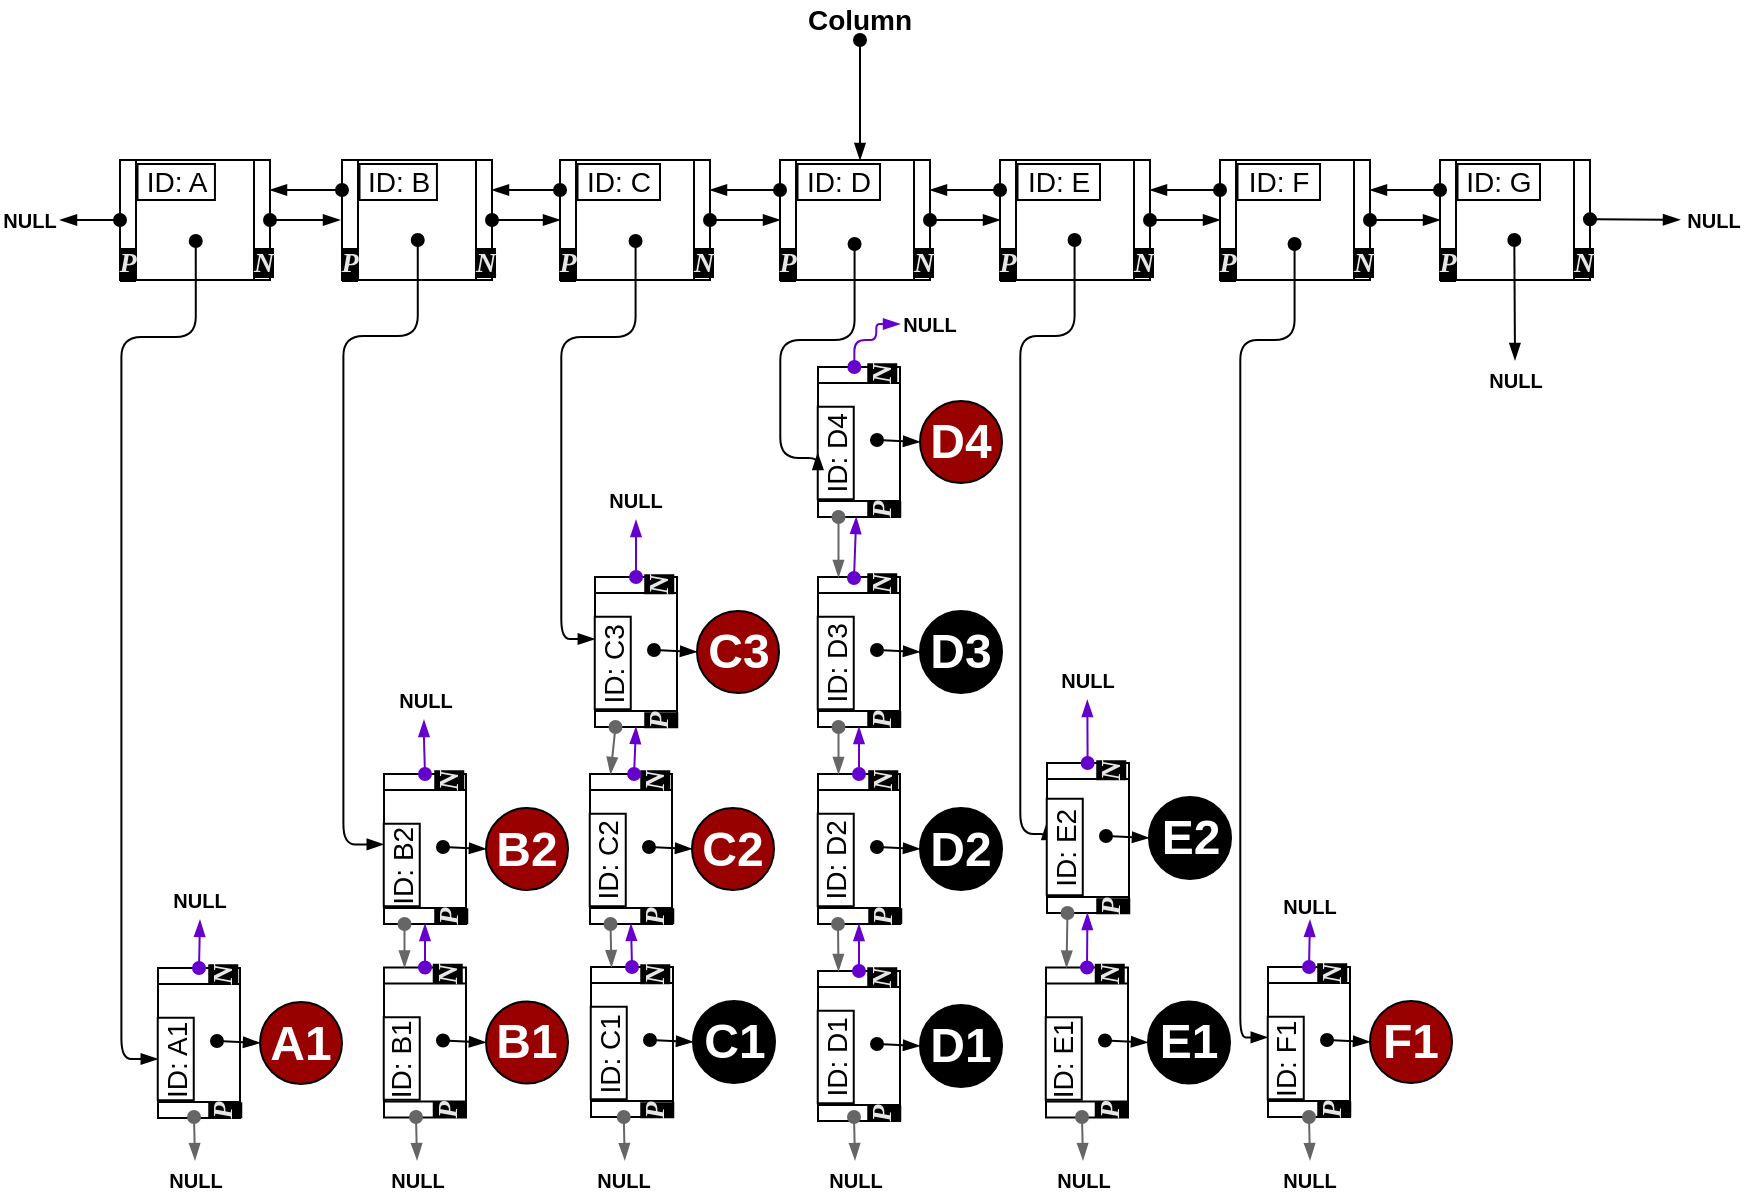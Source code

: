 <mxfile version="15.2.7" type="device"><diagram id="Oarilr0CvM8FSyIn7pvQ" name="Page-1"><mxGraphModel dx="813" dy="1638" grid="1" gridSize="10" guides="1" tooltips="1" connect="1" arrows="1" fold="1" page="1" pageScale="1" pageWidth="850" pageHeight="1100" math="0" shadow="0"><root><mxCell id="0"/><mxCell id="1" parent="0"/><mxCell id="KLL-9jeK2iN2KhHy9U9g-10" value="" style="group;labelBackgroundColor=#000000;spacing=5;spacingTop=5;spacingLeft=5;spacingRight=5;" parent="1" vertex="1" connectable="0"><mxGeometry x="90" y="40" width="75" height="60" as="geometry"/></mxCell><mxCell id="KLL-9jeK2iN2KhHy9U9g-1" value="" style="shape=process;whiteSpace=wrap;html=1;backgroundOutline=1;" parent="KLL-9jeK2iN2KhHy9U9g-10" vertex="1"><mxGeometry width="75" height="60" as="geometry"/></mxCell><mxCell id="KLL-9jeK2iN2KhHy9U9g-2" value="P " style="text;html=1;strokeColor=none;fillColor=none;align=center;verticalAlign=middle;whiteSpace=wrap;rounded=0;fontStyle=3;fontColor=#E6E6E6;labelBackgroundColor=#000000;strokeWidth=1;perimeterSpacing=0;fontSize=14;fontFamily=Verdana;" parent="KLL-9jeK2iN2KhHy9U9g-10" vertex="1"><mxGeometry x="0.625" y="42" width="6.25" height="20" as="geometry"/></mxCell><mxCell id="KLL-9jeK2iN2KhHy9U9g-3" value="&lt;span style=&quot;background-color: rgb(0, 0, 0); font-size: 14px;&quot;&gt;&lt;font color=&quot;#E6E6E6&quot; style=&quot;font-size: 14px;&quot;&gt;N&lt;/font&gt;&lt;/span&gt;" style="text;html=1;strokeColor=none;fillColor=none;align=center;verticalAlign=middle;whiteSpace=wrap;rounded=0;fontColor=#4D4D4D;fontStyle=3;strokeWidth=1;perimeterSpacing=0;fontSize=14;fontFamily=Verdana;" parent="KLL-9jeK2iN2KhHy9U9g-10" vertex="1"><mxGeometry x="68.75" y="42" width="6.25" height="20" as="geometry"/></mxCell><mxCell id="RGBy_b4jd5DxWUsshtNV-15" value="ID: A" style="rounded=0;whiteSpace=wrap;html=1;labelBackgroundColor=none;fontSize=14;" vertex="1" parent="KLL-9jeK2iN2KhHy9U9g-10"><mxGeometry x="8.753" y="2" width="38.715" height="18" as="geometry"/></mxCell><mxCell id="KLL-9jeK2iN2KhHy9U9g-42" value="" style="group;labelBackgroundColor=#000000;spacing=5;spacingTop=5;spacingLeft=5;spacingRight=5;" parent="1" vertex="1" connectable="0"><mxGeometry x="201" y="40" width="75" height="120" as="geometry"/></mxCell><mxCell id="KLL-9jeK2iN2KhHy9U9g-43" value="" style="shape=process;whiteSpace=wrap;html=1;backgroundOutline=1;" parent="KLL-9jeK2iN2KhHy9U9g-42" vertex="1"><mxGeometry width="75" height="60" as="geometry"/></mxCell><mxCell id="KLL-9jeK2iN2KhHy9U9g-44" value="P " style="text;html=1;strokeColor=none;fillColor=none;align=center;verticalAlign=middle;whiteSpace=wrap;rounded=0;fontStyle=3;fontColor=#E6E6E6;labelBackgroundColor=#000000;strokeWidth=1;perimeterSpacing=0;fontSize=14;fontFamily=Verdana;" parent="KLL-9jeK2iN2KhHy9U9g-42" vertex="1"><mxGeometry x="0.625" y="42" width="6.25" height="20" as="geometry"/></mxCell><mxCell id="KLL-9jeK2iN2KhHy9U9g-45" value="&lt;span style=&quot;background-color: rgb(0, 0, 0); font-size: 14px;&quot;&gt;&lt;font color=&quot;#E6E6E6&quot; style=&quot;font-size: 14px;&quot;&gt;N&lt;/font&gt;&lt;/span&gt;" style="text;html=1;strokeColor=none;fillColor=none;align=center;verticalAlign=middle;whiteSpace=wrap;rounded=0;fontColor=#4D4D4D;fontStyle=7;strokeWidth=1;perimeterSpacing=0;fontSize=14;fontFamily=Verdana;" parent="KLL-9jeK2iN2KhHy9U9g-42" vertex="1"><mxGeometry x="68.75" y="42" width="6.25" height="20" as="geometry"/></mxCell><mxCell id="KLL-9jeK2iN2KhHy9U9g-46" value="ID: B" style="rounded=0;whiteSpace=wrap;html=1;labelBackgroundColor=none;fontSize=10;" parent="KLL-9jeK2iN2KhHy9U9g-42" vertex="1"><mxGeometry x="8.75" y="2" width="22.5" height="18" as="geometry"/></mxCell><mxCell id="RGBy_b4jd5DxWUsshtNV-16" value="" style="group;labelBackgroundColor=#000000;spacing=5;spacingTop=5;spacingLeft=5;spacingRight=5;" vertex="1" connectable="0" parent="KLL-9jeK2iN2KhHy9U9g-42"><mxGeometry width="75" height="120" as="geometry"/></mxCell><mxCell id="RGBy_b4jd5DxWUsshtNV-17" value="" style="shape=process;whiteSpace=wrap;html=1;backgroundOutline=1;" vertex="1" parent="RGBy_b4jd5DxWUsshtNV-16"><mxGeometry width="75" height="60" as="geometry"/></mxCell><mxCell id="RGBy_b4jd5DxWUsshtNV-18" value="P " style="text;html=1;strokeColor=none;fillColor=none;align=center;verticalAlign=middle;whiteSpace=wrap;rounded=0;fontStyle=3;fontColor=#E6E6E6;labelBackgroundColor=#000000;strokeWidth=1;perimeterSpacing=0;fontSize=14;fontFamily=Verdana;" vertex="1" parent="RGBy_b4jd5DxWUsshtNV-16"><mxGeometry x="0.625" y="42" width="6.25" height="20" as="geometry"/></mxCell><mxCell id="RGBy_b4jd5DxWUsshtNV-19" value="&lt;span style=&quot;background-color: rgb(0, 0, 0); font-size: 14px;&quot;&gt;&lt;font color=&quot;#E6E6E6&quot; style=&quot;font-size: 14px;&quot;&gt;N&lt;/font&gt;&lt;/span&gt;" style="text;html=1;strokeColor=none;fillColor=none;align=center;verticalAlign=middle;whiteSpace=wrap;rounded=0;fontColor=#4D4D4D;fontStyle=3;strokeWidth=1;perimeterSpacing=0;fontSize=14;fontFamily=Verdana;" vertex="1" parent="RGBy_b4jd5DxWUsshtNV-16"><mxGeometry x="68.75" y="42" width="6.25" height="20" as="geometry"/></mxCell><mxCell id="RGBy_b4jd5DxWUsshtNV-20" value="ID: B" style="rounded=0;whiteSpace=wrap;html=1;labelBackgroundColor=none;fontSize=14;" vertex="1" parent="RGBy_b4jd5DxWUsshtNV-16"><mxGeometry x="8.753" y="2" width="38.715" height="18" as="geometry"/></mxCell><mxCell id="RGBy_b4jd5DxWUsshtNV-403" value="" style="group;strokeColor=none;" vertex="1" connectable="0" parent="RGBy_b4jd5DxWUsshtNV-16"><mxGeometry x="28.715" y="40.0" width="18.75" height="80.0" as="geometry"/></mxCell><mxCell id="RGBy_b4jd5DxWUsshtNV-404" value="" style="endArrow=blockThin;html=1;fontSize=10;fontColor=#000000;startArrow=oval;startFill=1;endFill=1;entryX=0.75;entryY=0;entryDx=0;entryDy=0;edgeStyle=orthogonalEdgeStyle;elbow=vertical;" edge="1" parent="RGBy_b4jd5DxWUsshtNV-403" target="RGBy_b4jd5DxWUsshtNV-355"><mxGeometry width="50" height="50" relative="1" as="geometry"><mxPoint x="9.162" as="sourcePoint"/><mxPoint x="9.375" y="60.0" as="targetPoint"/><Array as="points"><mxPoint x="9" y="48"/><mxPoint x="-28" y="48"/><mxPoint x="-28" y="302"/></Array></mxGeometry></mxCell><mxCell id="KLL-9jeK2iN2KhHy9U9g-47" value="" style="group;labelBackgroundColor=#000000;spacing=5;spacingTop=5;spacingLeft=5;spacingRight=5;" parent="1" vertex="1" connectable="0"><mxGeometry x="310" y="40" width="75" height="60" as="geometry"/></mxCell><mxCell id="KLL-9jeK2iN2KhHy9U9g-48" value="" style="shape=process;whiteSpace=wrap;html=1;backgroundOutline=1;" parent="KLL-9jeK2iN2KhHy9U9g-47" vertex="1"><mxGeometry width="75" height="60" as="geometry"/></mxCell><mxCell id="KLL-9jeK2iN2KhHy9U9g-49" value="P " style="text;html=1;strokeColor=none;fillColor=none;align=center;verticalAlign=middle;whiteSpace=wrap;rounded=0;fontStyle=3;fontColor=#E6E6E6;labelBackgroundColor=#000000;strokeWidth=1;perimeterSpacing=0;fontSize=14;fontFamily=Verdana;" parent="KLL-9jeK2iN2KhHy9U9g-47" vertex="1"><mxGeometry x="0.625" y="42" width="6.25" height="20" as="geometry"/></mxCell><mxCell id="KLL-9jeK2iN2KhHy9U9g-50" value="&lt;span style=&quot;background-color: rgb(0, 0, 0); font-size: 14px;&quot;&gt;&lt;font color=&quot;#E6E6E6&quot; style=&quot;font-size: 14px;&quot;&gt;N&lt;/font&gt;&lt;/span&gt;" style="text;html=1;strokeColor=none;fillColor=none;align=center;verticalAlign=middle;whiteSpace=wrap;rounded=0;fontColor=#4D4D4D;fontStyle=3;strokeWidth=1;perimeterSpacing=0;fontSize=14;fontFamily=Verdana;" parent="KLL-9jeK2iN2KhHy9U9g-47" vertex="1"><mxGeometry x="68.75" y="42" width="6.25" height="20" as="geometry"/></mxCell><mxCell id="KLL-9jeK2iN2KhHy9U9g-51" value="ID: C" style="rounded=0;whiteSpace=wrap;html=1;labelBackgroundColor=none;fontSize=14;" parent="KLL-9jeK2iN2KhHy9U9g-47" vertex="1"><mxGeometry x="8.75" y="2" width="41.25" height="18" as="geometry"/></mxCell><mxCell id="KLL-9jeK2iN2KhHy9U9g-57" value="" style="group;labelBackgroundColor=#000000;spacing=5;spacingTop=5;spacingLeft=5;spacingRight=5;" parent="1" vertex="1" connectable="0"><mxGeometry x="530" y="40" width="75" height="120" as="geometry"/></mxCell><mxCell id="KLL-9jeK2iN2KhHy9U9g-58" value="" style="shape=process;whiteSpace=wrap;html=1;backgroundOutline=1;" parent="KLL-9jeK2iN2KhHy9U9g-57" vertex="1"><mxGeometry width="75" height="60" as="geometry"/></mxCell><mxCell id="KLL-9jeK2iN2KhHy9U9g-59" value="P " style="text;html=1;strokeColor=none;fillColor=none;align=center;verticalAlign=middle;whiteSpace=wrap;rounded=0;fontStyle=3;fontColor=#E6E6E6;labelBackgroundColor=#000000;strokeWidth=1;perimeterSpacing=0;fontSize=14;fontFamily=Verdana;" parent="KLL-9jeK2iN2KhHy9U9g-57" vertex="1"><mxGeometry x="0.625" y="42" width="6.25" height="20" as="geometry"/></mxCell><mxCell id="KLL-9jeK2iN2KhHy9U9g-60" value="&lt;span style=&quot;background-color: rgb(0, 0, 0); font-size: 14px;&quot;&gt;&lt;font color=&quot;#E6E6E6&quot; style=&quot;font-size: 14px;&quot;&gt;N&lt;/font&gt;&lt;/span&gt;" style="text;html=1;strokeColor=none;fillColor=none;align=center;verticalAlign=middle;whiteSpace=wrap;rounded=0;fontColor=#4D4D4D;fontStyle=3;strokeWidth=1;perimeterSpacing=0;fontSize=14;fontFamily=Verdana;" parent="KLL-9jeK2iN2KhHy9U9g-57" vertex="1"><mxGeometry x="68.75" y="42" width="6.25" height="20" as="geometry"/></mxCell><mxCell id="KLL-9jeK2iN2KhHy9U9g-61" value="ID: E" style="rounded=0;whiteSpace=wrap;html=1;labelBackgroundColor=none;fontSize=14;" parent="KLL-9jeK2iN2KhHy9U9g-57" vertex="1"><mxGeometry x="8.75" y="2" width="41.25" height="18" as="geometry"/></mxCell><mxCell id="RGBy_b4jd5DxWUsshtNV-405" value="" style="group;strokeColor=none;" vertex="1" connectable="0" parent="KLL-9jeK2iN2KhHy9U9g-57"><mxGeometry x="28.125" y="40.0" width="18.75" height="80.0" as="geometry"/></mxCell><mxCell id="RGBy_b4jd5DxWUsshtNV-406" value="" style="endArrow=blockThin;html=1;fontSize=10;fontColor=#000000;startArrow=oval;startFill=1;endFill=1;entryX=0.75;entryY=0;entryDx=0;entryDy=0;edgeStyle=orthogonalEdgeStyle;elbow=vertical;" edge="1" parent="RGBy_b4jd5DxWUsshtNV-405" target="RGBy_b4jd5DxWUsshtNV-251"><mxGeometry width="50" height="50" relative="1" as="geometry"><mxPoint x="9.162" as="sourcePoint"/><mxPoint x="9.375" y="60.0" as="targetPoint"/><Array as="points"><mxPoint x="9" y="48"/><mxPoint x="-18" y="48"/><mxPoint x="-18" y="297"/></Array></mxGeometry></mxCell><mxCell id="KLL-9jeK2iN2KhHy9U9g-62" value="" style="group;labelBackgroundColor=#000000;spacing=5;spacingTop=5;spacingLeft=5;spacingRight=5;" parent="1" vertex="1" connectable="0"><mxGeometry x="640" y="40" width="75" height="122" as="geometry"/></mxCell><mxCell id="KLL-9jeK2iN2KhHy9U9g-63" value="" style="shape=process;whiteSpace=wrap;html=1;backgroundOutline=1;" parent="KLL-9jeK2iN2KhHy9U9g-62" vertex="1"><mxGeometry width="75" height="60" as="geometry"/></mxCell><mxCell id="KLL-9jeK2iN2KhHy9U9g-64" value="P " style="text;html=1;strokeColor=none;fillColor=none;align=center;verticalAlign=middle;whiteSpace=wrap;rounded=0;fontStyle=3;fontColor=#E6E6E6;labelBackgroundColor=#000000;strokeWidth=1;perimeterSpacing=0;fontSize=14;fontFamily=Verdana;" parent="KLL-9jeK2iN2KhHy9U9g-62" vertex="1"><mxGeometry x="0.625" y="42" width="6.25" height="20" as="geometry"/></mxCell><mxCell id="KLL-9jeK2iN2KhHy9U9g-65" value="&lt;span style=&quot;background-color: rgb(0, 0, 0); font-size: 14px;&quot;&gt;&lt;font color=&quot;#E6E6E6&quot; style=&quot;font-size: 14px;&quot;&gt;N&lt;/font&gt;&lt;/span&gt;" style="text;html=1;strokeColor=none;fillColor=none;align=center;verticalAlign=middle;whiteSpace=wrap;rounded=0;fontColor=#4D4D4D;fontStyle=3;strokeWidth=1;perimeterSpacing=0;fontSize=14;fontFamily=Verdana;" parent="KLL-9jeK2iN2KhHy9U9g-62" vertex="1"><mxGeometry x="68.75" y="42" width="6.25" height="20" as="geometry"/></mxCell><mxCell id="KLL-9jeK2iN2KhHy9U9g-66" value="ID: F" style="rounded=0;whiteSpace=wrap;html=1;labelBackgroundColor=none;fontSize=14;" parent="KLL-9jeK2iN2KhHy9U9g-62" vertex="1"><mxGeometry x="8.75" y="2" width="41.25" height="18" as="geometry"/></mxCell><mxCell id="RGBy_b4jd5DxWUsshtNV-407" value="" style="group;strokeColor=none;" vertex="1" connectable="0" parent="KLL-9jeK2iN2KhHy9U9g-62"><mxGeometry x="28.125" y="42.0" width="18.75" height="80.0" as="geometry"/></mxCell><mxCell id="RGBy_b4jd5DxWUsshtNV-408" value="" style="endArrow=blockThin;html=1;fontSize=10;fontColor=#000000;startArrow=oval;startFill=1;endFill=1;entryX=0.75;entryY=0;entryDx=0;entryDy=0;edgeStyle=orthogonalEdgeStyle;elbow=vertical;" edge="1" parent="RGBy_b4jd5DxWUsshtNV-407" target="RGBy_b4jd5DxWUsshtNV-235"><mxGeometry width="50" height="50" relative="1" as="geometry"><mxPoint x="9.162" as="sourcePoint"/><mxPoint x="9.375" y="60.0" as="targetPoint"/><Array as="points"><mxPoint x="9" y="48"/><mxPoint x="-18" y="48"/><mxPoint x="-18" y="397"/></Array></mxGeometry></mxCell><mxCell id="KLL-9jeK2iN2KhHy9U9g-72" value="" style="group;labelBackgroundColor=#000000;spacing=5;spacingTop=5;spacingLeft=5;spacingRight=5;" parent="1" vertex="1" connectable="0"><mxGeometry x="750" y="40" width="75" height="120" as="geometry"/></mxCell><mxCell id="KLL-9jeK2iN2KhHy9U9g-73" value="" style="shape=process;whiteSpace=wrap;html=1;backgroundOutline=1;" parent="KLL-9jeK2iN2KhHy9U9g-72" vertex="1"><mxGeometry width="75" height="60" as="geometry"/></mxCell><mxCell id="KLL-9jeK2iN2KhHy9U9g-74" value="P " style="text;html=1;strokeColor=none;fillColor=none;align=center;verticalAlign=middle;whiteSpace=wrap;rounded=0;fontStyle=3;fontColor=#E6E6E6;labelBackgroundColor=#000000;strokeWidth=1;perimeterSpacing=0;fontSize=14;fontFamily=Verdana;" parent="KLL-9jeK2iN2KhHy9U9g-72" vertex="1"><mxGeometry x="0.625" y="42" width="6.25" height="20" as="geometry"/></mxCell><mxCell id="KLL-9jeK2iN2KhHy9U9g-75" value="&lt;span style=&quot;background-color: rgb(0, 0, 0); font-size: 14px;&quot;&gt;&lt;font color=&quot;#E6E6E6&quot; style=&quot;font-size: 14px;&quot;&gt;N&lt;/font&gt;&lt;/span&gt;" style="text;html=1;strokeColor=none;fillColor=none;align=center;verticalAlign=middle;whiteSpace=wrap;rounded=0;fontColor=#4D4D4D;fontStyle=3;strokeWidth=1;perimeterSpacing=0;fontSize=14;fontFamily=Verdana;" parent="KLL-9jeK2iN2KhHy9U9g-72" vertex="1"><mxGeometry x="68.75" y="42" width="6.25" height="20" as="geometry"/></mxCell><mxCell id="KLL-9jeK2iN2KhHy9U9g-76" value="ID: G" style="rounded=0;whiteSpace=wrap;html=1;labelBackgroundColor=none;fontSize=14;" parent="KLL-9jeK2iN2KhHy9U9g-72" vertex="1"><mxGeometry x="8.75" y="2" width="41.25" height="18" as="geometry"/></mxCell><mxCell id="KLL-9jeK2iN2KhHy9U9g-84" value="" style="endArrow=blockThin;html=1;fontSize=10;fontColor=#000000;startArrow=oval;startFill=1;endFill=1;" parent="KLL-9jeK2iN2KhHy9U9g-72" target="KLL-9jeK2iN2KhHy9U9g-86" edge="1"><mxGeometry width="50" height="50" relative="1" as="geometry"><mxPoint x="75" y="29.66" as="sourcePoint"/><mxPoint x="103.75" y="30.0" as="targetPoint"/></mxGeometry></mxCell><mxCell id="KLL-9jeK2iN2KhHy9U9g-109" value="" style="group" parent="KLL-9jeK2iN2KhHy9U9g-72" vertex="1" connectable="0"><mxGeometry x="22.5" y="40.0" width="30" height="80.0" as="geometry"/></mxCell><mxCell id="KLL-9jeK2iN2KhHy9U9g-110" value="" style="endArrow=blockThin;html=1;fontSize=10;fontColor=#000000;startArrow=oval;startFill=1;endFill=1;" parent="KLL-9jeK2iN2KhHy9U9g-109" edge="1"><mxGeometry width="50" height="50" relative="1" as="geometry"><mxPoint x="14.66" as="sourcePoint"/><mxPoint x="15" y="60.0" as="targetPoint"/></mxGeometry></mxCell><mxCell id="KLL-9jeK2iN2KhHy9U9g-111" value="NULL" style="text;html=1;strokeColor=none;fillColor=none;align=center;verticalAlign=middle;whiteSpace=wrap;rounded=0;labelBackgroundColor=none;fontSize=10;fontColor=#000000;fontStyle=1" parent="KLL-9jeK2iN2KhHy9U9g-109" vertex="1"><mxGeometry y="60.0" width="30" height="20" as="geometry"/></mxCell><mxCell id="KLL-9jeK2iN2KhHy9U9g-77" value="" style="endArrow=blockThin;html=1;fontSize=10;fontColor=#000000;startArrow=oval;startFill=1;endFill=1;exitX=1;exitY=0.5;exitDx=0;exitDy=0;" parent="1" edge="1" source="KLL-9jeK2iN2KhHy9U9g-1"><mxGeometry width="50" height="50" relative="1" as="geometry"><mxPoint x="161" y="69.66" as="sourcePoint"/><mxPoint x="200" y="70" as="targetPoint"/></mxGeometry></mxCell><mxCell id="KLL-9jeK2iN2KhHy9U9g-79" value="" style="endArrow=blockThin;html=1;fontSize=10;fontColor=#000000;startArrow=oval;startFill=1;endFill=1;exitX=1;exitY=0.5;exitDx=0;exitDy=0;entryX=0;entryY=0.5;entryDx=0;entryDy=0;" parent="1" edge="1" target="KLL-9jeK2iN2KhHy9U9g-48" source="RGBy_b4jd5DxWUsshtNV-17"><mxGeometry width="50" height="50" relative="1" as="geometry"><mxPoint x="321" y="69.66" as="sourcePoint"/><mxPoint x="360" y="70" as="targetPoint"/></mxGeometry></mxCell><mxCell id="KLL-9jeK2iN2KhHy9U9g-80" value="" style="endArrow=blockThin;html=1;fontSize=10;fontColor=#000000;startArrow=oval;startFill=1;endFill=1;exitX=1;exitY=0.5;exitDx=0;exitDy=0;entryX=0;entryY=0.5;entryDx=0;entryDy=0;" parent="1" edge="1" target="KLL-9jeK2iN2KhHy9U9g-53" source="KLL-9jeK2iN2KhHy9U9g-48"><mxGeometry width="50" height="50" relative="1" as="geometry"><mxPoint x="480" y="69.66" as="sourcePoint"/><mxPoint x="520" y="70" as="targetPoint"/></mxGeometry></mxCell><mxCell id="KLL-9jeK2iN2KhHy9U9g-82" value="" style="endArrow=blockThin;html=1;fontSize=10;fontColor=#000000;startArrow=oval;startFill=1;endFill=1;exitX=1;exitY=0.5;exitDx=0;exitDy=0;entryX=0;entryY=0.5;entryDx=0;entryDy=0;" parent="1" edge="1" target="KLL-9jeK2iN2KhHy9U9g-63" source="KLL-9jeK2iN2KhHy9U9g-58"><mxGeometry width="50" height="50" relative="1" as="geometry"><mxPoint x="790" y="69.5" as="sourcePoint"/><mxPoint x="830" y="69.84" as="targetPoint"/></mxGeometry></mxCell><mxCell id="KLL-9jeK2iN2KhHy9U9g-83" value="" style="endArrow=blockThin;html=1;fontSize=10;fontColor=#000000;startArrow=oval;startFill=1;endFill=1;exitX=1;exitY=0.5;exitDx=0;exitDy=0;entryX=0;entryY=0.5;entryDx=0;entryDy=0;" parent="1" edge="1" target="KLL-9jeK2iN2KhHy9U9g-73" source="KLL-9jeK2iN2KhHy9U9g-63"><mxGeometry width="50" height="50" relative="1" as="geometry"><mxPoint x="940" y="69.5" as="sourcePoint"/><mxPoint x="980" y="69.84" as="targetPoint"/></mxGeometry></mxCell><mxCell id="KLL-9jeK2iN2KhHy9U9g-86" value="NULL" style="text;html=1;strokeColor=none;fillColor=none;align=center;verticalAlign=middle;whiteSpace=wrap;rounded=0;labelBackgroundColor=none;fontSize=10;fontColor=#000000;fontStyle=1" parent="1" vertex="1"><mxGeometry x="870" y="60" width="34" height="20" as="geometry"/></mxCell><mxCell id="KLL-9jeK2iN2KhHy9U9g-87" value="" style="endArrow=blockThin;html=1;fontSize=10;fontColor=#000000;startArrow=oval;startFill=1;endFill=1;exitX=0;exitY=0.5;exitDx=0;exitDy=0;" parent="1" edge="1" source="KLL-9jeK2iN2KhHy9U9g-1"><mxGeometry width="50" height="50" relative="1" as="geometry"><mxPoint x="40" y="70" as="sourcePoint"/><mxPoint x="60" y="70" as="targetPoint"/></mxGeometry></mxCell><mxCell id="KLL-9jeK2iN2KhHy9U9g-88" value="NULL" style="text;html=1;strokeColor=none;fillColor=none;align=center;verticalAlign=middle;whiteSpace=wrap;rounded=0;labelBackgroundColor=none;fontSize=10;fontColor=#000000;fontStyle=1" parent="1" vertex="1"><mxGeometry x="30" y="60" width="30" height="20" as="geometry"/></mxCell><mxCell id="KLL-9jeK2iN2KhHy9U9g-114" value="" style="group" parent="1" vertex="1" connectable="0"><mxGeometry x="440" y="-40" width="40" height="80.0" as="geometry"/></mxCell><mxCell id="KLL-9jeK2iN2KhHy9U9g-112" value="Column" style="text;html=1;strokeColor=none;fillColor=none;align=center;verticalAlign=middle;whiteSpace=wrap;rounded=0;labelBackgroundColor=none;fontSize=14;fontColor=#000000;fontStyle=1" parent="KLL-9jeK2iN2KhHy9U9g-114" vertex="1"><mxGeometry width="40" height="20" as="geometry"/></mxCell><mxCell id="KLL-9jeK2iN2KhHy9U9g-113" value="" style="endArrow=blockThin;html=1;fontSize=10;fontColor=#000000;startArrow=oval;startFill=1;endFill=1;exitX=0.5;exitY=1;exitDx=0;exitDy=0;" parent="KLL-9jeK2iN2KhHy9U9g-114" source="KLL-9jeK2iN2KhHy9U9g-112" edge="1"><mxGeometry width="50" height="50" relative="1" as="geometry"><mxPoint x="20" y="30" as="sourcePoint"/><mxPoint x="20" y="80.0" as="targetPoint"/></mxGeometry></mxCell><mxCell id="RGBy_b4jd5DxWUsshtNV-1" value="" style="endArrow=blockThin;html=1;fontSize=10;fontColor=#000000;startArrow=oval;startFill=1;endFill=1;exitX=0;exitY=0.25;exitDx=0;exitDy=0;entryX=1;entryY=0.25;entryDx=0;entryDy=0;" edge="1" parent="1" source="KLL-9jeK2iN2KhHy9U9g-73" target="KLL-9jeK2iN2KhHy9U9g-63"><mxGeometry width="50" height="50" relative="1" as="geometry"><mxPoint x="1290" y="290" as="sourcePoint"/><mxPoint x="1330" y="290" as="targetPoint"/></mxGeometry></mxCell><mxCell id="RGBy_b4jd5DxWUsshtNV-2" value="" style="endArrow=blockThin;html=1;fontSize=10;fontColor=#000000;startArrow=oval;startFill=1;endFill=1;entryX=1;entryY=0.25;entryDx=0;entryDy=0;exitX=0;exitY=0.25;exitDx=0;exitDy=0;" edge="1" parent="1" source="KLL-9jeK2iN2KhHy9U9g-63" target="KLL-9jeK2iN2KhHy9U9g-58"><mxGeometry width="50" height="50" relative="1" as="geometry"><mxPoint x="850" y="-20" as="sourcePoint"/><mxPoint x="970" y="65" as="targetPoint"/></mxGeometry></mxCell><mxCell id="RGBy_b4jd5DxWUsshtNV-7" value="" style="endArrow=blockThin;html=1;fontSize=10;fontColor=#000000;startArrow=oval;startFill=1;endFill=1;exitX=0;exitY=0.25;exitDx=0;exitDy=0;entryX=1;entryY=0.25;entryDx=0;entryDy=0;" edge="1" parent="1" source="KLL-9jeK2iN2KhHy9U9g-43" target="KLL-9jeK2iN2KhHy9U9g-1"><mxGeometry width="50" height="50" relative="1" as="geometry"><mxPoint x="1320" y="320" as="sourcePoint"/><mxPoint x="1360" y="320" as="targetPoint"/></mxGeometry></mxCell><mxCell id="RGBy_b4jd5DxWUsshtNV-8" value="" style="endArrow=blockThin;html=1;fontSize=10;fontColor=#000000;startArrow=oval;startFill=1;endFill=1;exitX=0;exitY=0.25;exitDx=0;exitDy=0;entryX=1;entryY=0.25;entryDx=0;entryDy=0;" edge="1" parent="1" source="KLL-9jeK2iN2KhHy9U9g-48" target="KLL-9jeK2iN2KhHy9U9g-43"><mxGeometry width="50" height="50" relative="1" as="geometry"><mxPoint x="1330" y="330" as="sourcePoint"/><mxPoint x="1370" y="330" as="targetPoint"/></mxGeometry></mxCell><mxCell id="RGBy_b4jd5DxWUsshtNV-10" value="" style="endArrow=blockThin;html=1;fontSize=10;fontColor=#000000;startArrow=oval;startFill=1;endFill=1;exitX=0;exitY=0.25;exitDx=0;exitDy=0;entryX=1;entryY=0.25;entryDx=0;entryDy=0;" edge="1" parent="1" source="KLL-9jeK2iN2KhHy9U9g-58" target="KLL-9jeK2iN2KhHy9U9g-53"><mxGeometry width="50" height="50" relative="1" as="geometry"><mxPoint x="1350" y="350" as="sourcePoint"/><mxPoint x="1390" y="350" as="targetPoint"/></mxGeometry></mxCell><mxCell id="RGBy_b4jd5DxWUsshtNV-230" value="" style="group" vertex="1" connectable="0" parent="1"><mxGeometry x="645" y="443.5" width="142" height="98.5" as="geometry"/></mxCell><mxCell id="RGBy_b4jd5DxWUsshtNV-231" value="" style="group;labelBackgroundColor=#000000;spacing=5;spacingTop=5;spacingLeft=5;spacingRight=5;rotation=-90;" vertex="1" connectable="0" parent="RGBy_b4jd5DxWUsshtNV-230"><mxGeometry x="23.5" y="-23.5" width="102.5" height="122" as="geometry"/></mxCell><mxCell id="RGBy_b4jd5DxWUsshtNV-232" value="" style="shape=process;whiteSpace=wrap;html=1;backgroundOutline=1;rotation=-90;" vertex="1" parent="RGBy_b4jd5DxWUsshtNV-231"><mxGeometry x="-21.5" y="40.5" width="75" height="41" as="geometry"/></mxCell><mxCell id="RGBy_b4jd5DxWUsshtNV-233" value="P " style="text;html=1;strokeColor=none;fillColor=none;align=center;verticalAlign=middle;whiteSpace=wrap;rounded=0;fontStyle=3;fontColor=#E6E6E6;labelBackgroundColor=#000000;strokeWidth=1;perimeterSpacing=0;fontSize=14;fontFamily=Verdana;rotation=-90;" vertex="1" parent="RGBy_b4jd5DxWUsshtNV-231"><mxGeometry x="25" y="85" width="6.25" height="20" as="geometry"/></mxCell><mxCell id="RGBy_b4jd5DxWUsshtNV-234" value="&lt;span style=&quot;background-color: rgb(0, 0, 0); font-size: 14px;&quot;&gt;&lt;font color=&quot;#E6E6E6&quot; style=&quot;font-size: 14px;&quot;&gt;N&lt;/font&gt;&lt;/span&gt;" style="text;html=1;strokeColor=none;fillColor=none;align=center;verticalAlign=middle;whiteSpace=wrap;rounded=0;fontColor=#4D4D4D;fontStyle=3;strokeWidth=1;perimeterSpacing=0;fontSize=14;fontFamily=Verdana;rotation=-90;" vertex="1" parent="RGBy_b4jd5DxWUsshtNV-231"><mxGeometry x="25" y="17" width="6.25" height="20" as="geometry"/></mxCell><mxCell id="RGBy_b4jd5DxWUsshtNV-235" value="ID: F1" style="rounded=0;whiteSpace=wrap;html=1;labelBackgroundColor=none;fontSize=14;rotation=-90;" vertex="1" parent="RGBy_b4jd5DxWUsshtNV-231"><mxGeometry x="-16.25" y="60" width="41.25" height="18" as="geometry"/></mxCell><mxCell id="RGBy_b4jd5DxWUsshtNV-236" value="" style="endArrow=blockThin;html=1;fontSize=10;fontColor=#000000;startArrow=oval;startFill=1;endFill=1;entryX=0;entryY=0.5;entryDx=0;entryDy=0;" edge="1" parent="RGBy_b4jd5DxWUsshtNV-231" target="RGBy_b4jd5DxWUsshtNV-237"><mxGeometry x="525" y="-139.75" width="50" height="50" as="geometry"><mxPoint x="25" y="60.0" as="sourcePoint"/><mxPoint x="60" y="60" as="targetPoint"/></mxGeometry></mxCell><mxCell id="RGBy_b4jd5DxWUsshtNV-237" value="&lt;div style=&quot;font-family: &amp;#34;helvetica&amp;#34; ; font-size: 24px ; text-align: right&quot;&gt;F1&lt;/div&gt;" style="ellipse;whiteSpace=wrap;html=1;aspect=fixed;fontFamily=Verdana;fontSize=24;strokeWidth=1;fontStyle=1;fontColor=#FFFFFF;labelBackgroundColor=none;fillColor=#990000;" vertex="1" parent="RGBy_b4jd5DxWUsshtNV-231"><mxGeometry x="46.5" y="40.5" width="41" height="41" as="geometry"/></mxCell><mxCell id="RGBy_b4jd5DxWUsshtNV-262" value="" style="group" vertex="1" connectable="0" parent="1"><mxGeometry x="420" y="248.5" width="142" height="98.5" as="geometry"/></mxCell><mxCell id="RGBy_b4jd5DxWUsshtNV-263" value="" style="group;labelBackgroundColor=#000000;spacing=5;spacingTop=5;spacingLeft=5;spacingRight=5;rotation=-90;" vertex="1" connectable="0" parent="RGBy_b4jd5DxWUsshtNV-262"><mxGeometry x="23.5" y="-23.5" width="118.5" height="122" as="geometry"/></mxCell><mxCell id="RGBy_b4jd5DxWUsshtNV-264" value="" style="shape=process;whiteSpace=wrap;html=1;backgroundOutline=1;rotation=-90;" vertex="1" parent="RGBy_b4jd5DxWUsshtNV-263"><mxGeometry x="-21.5" y="40.5" width="75" height="41" as="geometry"/></mxCell><mxCell id="RGBy_b4jd5DxWUsshtNV-265" value="P " style="text;html=1;strokeColor=none;fillColor=none;align=center;verticalAlign=middle;whiteSpace=wrap;rounded=0;fontStyle=3;fontColor=#E6E6E6;labelBackgroundColor=#000000;strokeWidth=1;perimeterSpacing=0;fontSize=14;fontFamily=Verdana;rotation=-90;" vertex="1" parent="RGBy_b4jd5DxWUsshtNV-263"><mxGeometry x="25" y="85" width="6.25" height="20" as="geometry"/></mxCell><mxCell id="RGBy_b4jd5DxWUsshtNV-266" value="&lt;span style=&quot;background-color: rgb(0, 0, 0); font-size: 14px;&quot;&gt;&lt;font color=&quot;#E6E6E6&quot; style=&quot;font-size: 14px;&quot;&gt;N&lt;/font&gt;&lt;/span&gt;" style="text;html=1;strokeColor=none;fillColor=none;align=center;verticalAlign=middle;whiteSpace=wrap;rounded=0;fontColor=#4D4D4D;fontStyle=3;strokeWidth=1;perimeterSpacing=0;fontSize=14;fontFamily=Verdana;rotation=-90;" vertex="1" parent="RGBy_b4jd5DxWUsshtNV-263"><mxGeometry x="25" y="17" width="6.25" height="20" as="geometry"/></mxCell><mxCell id="RGBy_b4jd5DxWUsshtNV-267" value="ID: D3" style="rounded=0;whiteSpace=wrap;html=1;labelBackgroundColor=none;fontSize=14;rotation=-90;" vertex="1" parent="RGBy_b4jd5DxWUsshtNV-263"><mxGeometry x="-18.75" y="57.5" width="46.25" height="18" as="geometry"/></mxCell><mxCell id="RGBy_b4jd5DxWUsshtNV-268" value="" style="endArrow=blockThin;html=1;fontSize=10;fontColor=#000000;startArrow=oval;startFill=1;endFill=1;entryX=0;entryY=0.5;entryDx=0;entryDy=0;" edge="1" parent="RGBy_b4jd5DxWUsshtNV-263" target="RGBy_b4jd5DxWUsshtNV-269"><mxGeometry x="525" y="-139.75" width="50" height="50" as="geometry"><mxPoint x="25" y="60.0" as="sourcePoint"/><mxPoint x="60" y="60" as="targetPoint"/></mxGeometry></mxCell><mxCell id="RGBy_b4jd5DxWUsshtNV-269" value="&lt;div style=&quot;font-family: &amp;#34;helvetica&amp;#34; ; font-size: 24px ; text-align: right&quot;&gt;D3&lt;/div&gt;" style="ellipse;whiteSpace=wrap;html=1;aspect=fixed;fontFamily=Verdana;fontSize=24;strokeWidth=1;fontStyle=1;fontColor=#FFFFFF;labelBackgroundColor=none;fillColor=#000000;" vertex="1" parent="RGBy_b4jd5DxWUsshtNV-263"><mxGeometry x="46.5" y="40.5" width="41" height="41" as="geometry"/></mxCell><mxCell id="RGBy_b4jd5DxWUsshtNV-326" value="" style="group" vertex="1" connectable="0" parent="RGBy_b4jd5DxWUsshtNV-263"><mxGeometry x="-23.5" y="-81.5" width="142" height="98.5" as="geometry"/></mxCell><mxCell id="RGBy_b4jd5DxWUsshtNV-327" value="" style="group;labelBackgroundColor=#000000;spacing=5;spacingTop=5;spacingLeft=5;spacingRight=5;rotation=-90;" vertex="1" connectable="0" parent="RGBy_b4jd5DxWUsshtNV-326"><mxGeometry x="23.5" y="-23.5" width="102.5" height="122" as="geometry"/></mxCell><mxCell id="RGBy_b4jd5DxWUsshtNV-328" value="" style="shape=process;whiteSpace=wrap;html=1;backgroundOutline=1;rotation=-90;" vertex="1" parent="RGBy_b4jd5DxWUsshtNV-327"><mxGeometry x="-21.5" y="40.5" width="75" height="41" as="geometry"/></mxCell><mxCell id="RGBy_b4jd5DxWUsshtNV-329" value="P " style="text;html=1;strokeColor=none;fillColor=none;align=center;verticalAlign=middle;whiteSpace=wrap;rounded=0;fontStyle=3;fontColor=#E6E6E6;labelBackgroundColor=#000000;strokeWidth=1;perimeterSpacing=0;fontSize=14;fontFamily=Verdana;rotation=-90;" vertex="1" parent="RGBy_b4jd5DxWUsshtNV-327"><mxGeometry x="25" y="85" width="6.25" height="20" as="geometry"/></mxCell><mxCell id="RGBy_b4jd5DxWUsshtNV-330" value="&lt;span style=&quot;background-color: rgb(0, 0, 0); font-size: 14px;&quot;&gt;&lt;font color=&quot;#E6E6E6&quot; style=&quot;font-size: 14px;&quot;&gt;N&lt;/font&gt;&lt;/span&gt;" style="text;html=1;strokeColor=none;fillColor=none;align=center;verticalAlign=middle;whiteSpace=wrap;rounded=0;fontColor=#4D4D4D;fontStyle=3;strokeWidth=1;perimeterSpacing=0;fontSize=14;fontFamily=Verdana;rotation=-90;" vertex="1" parent="RGBy_b4jd5DxWUsshtNV-327"><mxGeometry x="25" y="17" width="6.25" height="20" as="geometry"/></mxCell><mxCell id="RGBy_b4jd5DxWUsshtNV-331" value="ID: D4" style="rounded=0;whiteSpace=wrap;html=1;labelBackgroundColor=none;fontSize=14;rotation=-90;" vertex="1" parent="RGBy_b4jd5DxWUsshtNV-327"><mxGeometry x="-18.75" y="57.5" width="46.25" height="18" as="geometry"/></mxCell><mxCell id="RGBy_b4jd5DxWUsshtNV-332" value="" style="endArrow=blockThin;html=1;fontSize=10;fontColor=#000000;startArrow=oval;startFill=1;endFill=1;entryX=0;entryY=0.5;entryDx=0;entryDy=0;" edge="1" parent="RGBy_b4jd5DxWUsshtNV-327" target="RGBy_b4jd5DxWUsshtNV-333"><mxGeometry x="525" y="-139.75" width="50" height="50" as="geometry"><mxPoint x="25" y="60.0" as="sourcePoint"/><mxPoint x="60" y="60" as="targetPoint"/></mxGeometry></mxCell><mxCell id="RGBy_b4jd5DxWUsshtNV-333" value="&lt;div style=&quot;font-family: &amp;#34;helvetica&amp;#34; ; font-size: 24px ; text-align: right&quot;&gt;D4&lt;/div&gt;" style="ellipse;whiteSpace=wrap;html=1;aspect=fixed;fontFamily=Verdana;fontSize=24;strokeWidth=1;fontStyle=1;fontColor=#FFFFFF;labelBackgroundColor=none;fillColor=#990000;" vertex="1" parent="RGBy_b4jd5DxWUsshtNV-327"><mxGeometry x="46.5" y="40.5" width="41" height="41" as="geometry"/></mxCell><mxCell id="RGBy_b4jd5DxWUsshtNV-428" value="" style="endArrow=blockThin;html=1;fontSize=10;fontColor=#000000;startArrow=oval;startFill=1;endFill=1;fillColor=#647687;strokeColor=#6600CC;" edge="1" parent="RGBy_b4jd5DxWUsshtNV-263" target="RGBy_b4jd5DxWUsshtNV-328"><mxGeometry width="50" height="50" relative="1" as="geometry"><mxPoint x="13.5" y="24" as="sourcePoint"/><mxPoint x="546.5" y="135" as="targetPoint"/></mxGeometry></mxCell><mxCell id="RGBy_b4jd5DxWUsshtNV-437" value="" style="endArrow=blockThin;html=1;fontSize=10;fontColor=#000000;startArrow=oval;startFill=1;endFill=1;fillColor=#647687;strokeColor=#666666;exitX=0;exitY=0.25;exitDx=0;exitDy=0;entryX=1;entryY=0.25;entryDx=0;entryDy=0;" edge="1" parent="RGBy_b4jd5DxWUsshtNV-263" source="RGBy_b4jd5DxWUsshtNV-328" target="RGBy_b4jd5DxWUsshtNV-264"><mxGeometry width="50" height="50" relative="1" as="geometry"><mxPoint x="376.5" y="93.5" as="sourcePoint"/><mxPoint x="376.5" y="63.5" as="targetPoint"/></mxGeometry></mxCell><mxCell id="RGBy_b4jd5DxWUsshtNV-270" value="" style="group" vertex="1" connectable="0" parent="1"><mxGeometry x="420" y="347" width="142" height="98.5" as="geometry"/></mxCell><mxCell id="RGBy_b4jd5DxWUsshtNV-271" value="" style="group;labelBackgroundColor=#000000;spacing=5;spacingTop=5;spacingLeft=5;spacingRight=5;rotation=-90;" vertex="1" connectable="0" parent="RGBy_b4jd5DxWUsshtNV-270"><mxGeometry x="23.5" y="-23.5" width="102.5" height="122" as="geometry"/></mxCell><mxCell id="RGBy_b4jd5DxWUsshtNV-272" value="" style="shape=process;whiteSpace=wrap;html=1;backgroundOutline=1;rotation=-90;" vertex="1" parent="RGBy_b4jd5DxWUsshtNV-271"><mxGeometry x="-21.5" y="40.5" width="75" height="41" as="geometry"/></mxCell><mxCell id="RGBy_b4jd5DxWUsshtNV-273" value="P " style="text;html=1;strokeColor=none;fillColor=none;align=center;verticalAlign=middle;whiteSpace=wrap;rounded=0;fontStyle=3;fontColor=#E6E6E6;labelBackgroundColor=#000000;strokeWidth=1;perimeterSpacing=0;fontSize=14;fontFamily=Verdana;rotation=-90;" vertex="1" parent="RGBy_b4jd5DxWUsshtNV-271"><mxGeometry x="25" y="85" width="6.25" height="20" as="geometry"/></mxCell><mxCell id="RGBy_b4jd5DxWUsshtNV-274" value="&lt;span style=&quot;background-color: rgb(0, 0, 0); font-size: 14px;&quot;&gt;&lt;font color=&quot;#E6E6E6&quot; style=&quot;font-size: 14px;&quot;&gt;N&lt;/font&gt;&lt;/span&gt;" style="text;html=1;strokeColor=none;fillColor=none;align=center;verticalAlign=middle;whiteSpace=wrap;rounded=0;fontColor=#4D4D4D;fontStyle=3;strokeWidth=1;perimeterSpacing=0;fontSize=14;fontFamily=Verdana;rotation=-90;" vertex="1" parent="RGBy_b4jd5DxWUsshtNV-271"><mxGeometry x="25" y="17" width="6.25" height="20" as="geometry"/></mxCell><mxCell id="RGBy_b4jd5DxWUsshtNV-275" value="ID: D2" style="rounded=0;whiteSpace=wrap;html=1;labelBackgroundColor=none;fontSize=14;rotation=-90;" vertex="1" parent="RGBy_b4jd5DxWUsshtNV-271"><mxGeometry x="-18.75" y="57.5" width="46.25" height="18" as="geometry"/></mxCell><mxCell id="RGBy_b4jd5DxWUsshtNV-276" value="" style="endArrow=blockThin;html=1;fontSize=10;fontColor=#000000;startArrow=oval;startFill=1;endFill=1;entryX=0;entryY=0.5;entryDx=0;entryDy=0;" edge="1" parent="RGBy_b4jd5DxWUsshtNV-271" target="RGBy_b4jd5DxWUsshtNV-277"><mxGeometry x="525" y="-139.75" width="50" height="50" as="geometry"><mxPoint x="25" y="60.0" as="sourcePoint"/><mxPoint x="60" y="60" as="targetPoint"/></mxGeometry></mxCell><mxCell id="RGBy_b4jd5DxWUsshtNV-277" value="&lt;div style=&quot;font-family: &amp;#34;helvetica&amp;#34; ; font-size: 24px ; text-align: right&quot;&gt;D2&lt;/div&gt;" style="ellipse;whiteSpace=wrap;html=1;aspect=fixed;fontFamily=Verdana;fontSize=24;strokeWidth=1;fontStyle=1;fontColor=#FFFFFF;labelBackgroundColor=none;fillColor=#000000;" vertex="1" parent="RGBy_b4jd5DxWUsshtNV-271"><mxGeometry x="46.5" y="40.5" width="41" height="41" as="geometry"/></mxCell><mxCell id="RGBy_b4jd5DxWUsshtNV-278" value="" style="group" vertex="1" connectable="0" parent="1"><mxGeometry x="420" y="445.5" width="142" height="98.5" as="geometry"/></mxCell><mxCell id="RGBy_b4jd5DxWUsshtNV-279" value="" style="group;labelBackgroundColor=#000000;spacing=5;spacingTop=5;spacingLeft=5;spacingRight=5;rotation=-90;" vertex="1" connectable="0" parent="RGBy_b4jd5DxWUsshtNV-278"><mxGeometry x="23.5" y="-23.5" width="102.5" height="122" as="geometry"/></mxCell><mxCell id="RGBy_b4jd5DxWUsshtNV-280" value="" style="shape=process;whiteSpace=wrap;html=1;backgroundOutline=1;rotation=-90;" vertex="1" parent="RGBy_b4jd5DxWUsshtNV-279"><mxGeometry x="-21.5" y="40.5" width="75" height="41" as="geometry"/></mxCell><mxCell id="RGBy_b4jd5DxWUsshtNV-281" value="P " style="text;html=1;strokeColor=none;fillColor=none;align=center;verticalAlign=middle;whiteSpace=wrap;rounded=0;fontStyle=3;fontColor=#E6E6E6;labelBackgroundColor=#000000;strokeWidth=1;perimeterSpacing=0;fontSize=14;fontFamily=Verdana;rotation=-90;" vertex="1" parent="RGBy_b4jd5DxWUsshtNV-279"><mxGeometry x="25" y="85" width="6.25" height="20" as="geometry"/></mxCell><mxCell id="RGBy_b4jd5DxWUsshtNV-282" value="&lt;span style=&quot;background-color: rgb(0, 0, 0); font-size: 14px;&quot;&gt;&lt;font color=&quot;#E6E6E6&quot; style=&quot;font-size: 14px;&quot;&gt;N&lt;/font&gt;&lt;/span&gt;" style="text;html=1;strokeColor=none;fillColor=none;align=center;verticalAlign=middle;whiteSpace=wrap;rounded=0;fontColor=#4D4D4D;fontStyle=3;strokeWidth=1;perimeterSpacing=0;fontSize=14;fontFamily=Verdana;rotation=-90;" vertex="1" parent="RGBy_b4jd5DxWUsshtNV-279"><mxGeometry x="25" y="17" width="6.25" height="20" as="geometry"/></mxCell><mxCell id="RGBy_b4jd5DxWUsshtNV-283" value="ID: D1" style="rounded=0;whiteSpace=wrap;html=1;labelBackgroundColor=none;fontSize=14;rotation=-90;" vertex="1" parent="RGBy_b4jd5DxWUsshtNV-279"><mxGeometry x="-18.75" y="57.5" width="46.25" height="18" as="geometry"/></mxCell><mxCell id="RGBy_b4jd5DxWUsshtNV-284" value="" style="endArrow=blockThin;html=1;fontSize=10;fontColor=#000000;startArrow=oval;startFill=1;endFill=1;entryX=0;entryY=0.5;entryDx=0;entryDy=0;" edge="1" parent="RGBy_b4jd5DxWUsshtNV-279" target="RGBy_b4jd5DxWUsshtNV-285"><mxGeometry x="525" y="-139.75" width="50" height="50" as="geometry"><mxPoint x="25" y="60.0" as="sourcePoint"/><mxPoint x="60" y="60" as="targetPoint"/></mxGeometry></mxCell><mxCell id="RGBy_b4jd5DxWUsshtNV-285" value="&lt;div style=&quot;font-family: &amp;#34;helvetica&amp;#34; ; font-size: 24px ; text-align: right&quot;&gt;D1&lt;/div&gt;" style="ellipse;whiteSpace=wrap;html=1;aspect=fixed;fontFamily=Verdana;fontSize=24;strokeWidth=1;fontStyle=1;fontColor=#FFFFFF;labelBackgroundColor=none;fillColor=#000000;" vertex="1" parent="RGBy_b4jd5DxWUsshtNV-279"><mxGeometry x="46.5" y="40.5" width="41" height="41" as="geometry"/></mxCell><mxCell id="RGBy_b4jd5DxWUsshtNV-334" value="" style="group" vertex="1" connectable="0" parent="1"><mxGeometry x="308.5" y="248.5" width="142" height="98.5" as="geometry"/></mxCell><mxCell id="RGBy_b4jd5DxWUsshtNV-335" value="" style="group;labelBackgroundColor=#000000;spacing=5;spacingTop=5;spacingLeft=5;spacingRight=5;rotation=-90;" vertex="1" connectable="0" parent="RGBy_b4jd5DxWUsshtNV-334"><mxGeometry x="23.5" y="-23.5" width="102.5" height="122" as="geometry"/></mxCell><mxCell id="RGBy_b4jd5DxWUsshtNV-336" value="" style="shape=process;whiteSpace=wrap;html=1;backgroundOutline=1;rotation=-90;" vertex="1" parent="RGBy_b4jd5DxWUsshtNV-335"><mxGeometry x="-21.5" y="40.5" width="75" height="41" as="geometry"/></mxCell><mxCell id="RGBy_b4jd5DxWUsshtNV-337" value="P " style="text;html=1;strokeColor=none;fillColor=none;align=center;verticalAlign=middle;whiteSpace=wrap;rounded=0;fontStyle=3;fontColor=#E6E6E6;labelBackgroundColor=#000000;strokeWidth=1;perimeterSpacing=0;fontSize=14;fontFamily=Verdana;rotation=-90;" vertex="1" parent="RGBy_b4jd5DxWUsshtNV-335"><mxGeometry x="25" y="85" width="6.25" height="20" as="geometry"/></mxCell><mxCell id="RGBy_b4jd5DxWUsshtNV-338" value="&lt;span style=&quot;background-color: rgb(0, 0, 0); font-size: 14px;&quot;&gt;&lt;font color=&quot;#E6E6E6&quot; style=&quot;font-size: 14px;&quot;&gt;N&lt;/font&gt;&lt;/span&gt;" style="text;html=1;strokeColor=none;fillColor=none;align=center;verticalAlign=middle;whiteSpace=wrap;rounded=0;fontColor=#4D4D4D;fontStyle=3;strokeWidth=1;perimeterSpacing=0;fontSize=14;fontFamily=Verdana;rotation=-90;" vertex="1" parent="RGBy_b4jd5DxWUsshtNV-335"><mxGeometry x="25" y="17" width="6.25" height="20" as="geometry"/></mxCell><mxCell id="RGBy_b4jd5DxWUsshtNV-339" value="ID: C3" style="rounded=0;whiteSpace=wrap;html=1;labelBackgroundColor=none;fontSize=14;rotation=-90;" vertex="1" parent="RGBy_b4jd5DxWUsshtNV-335"><mxGeometry x="-18.75" y="57.5" width="46.25" height="18" as="geometry"/></mxCell><mxCell id="RGBy_b4jd5DxWUsshtNV-340" value="" style="endArrow=blockThin;html=1;fontSize=10;fontColor=#000000;startArrow=oval;startFill=1;endFill=1;entryX=0;entryY=0.5;entryDx=0;entryDy=0;" edge="1" parent="RGBy_b4jd5DxWUsshtNV-335" target="RGBy_b4jd5DxWUsshtNV-341"><mxGeometry x="525" y="-139.75" width="50" height="50" as="geometry"><mxPoint x="25" y="60.0" as="sourcePoint"/><mxPoint x="60" y="60" as="targetPoint"/></mxGeometry></mxCell><mxCell id="RGBy_b4jd5DxWUsshtNV-341" value="&lt;div style=&quot;font-family: &amp;#34;helvetica&amp;#34; ; font-size: 24px ; text-align: right&quot;&gt;C3&lt;/div&gt;" style="ellipse;whiteSpace=wrap;html=1;aspect=fixed;fontFamily=Verdana;fontSize=24;strokeWidth=1;fontStyle=1;fontColor=#FFFFFF;labelBackgroundColor=none;fillColor=#990000;" vertex="1" parent="RGBy_b4jd5DxWUsshtNV-335"><mxGeometry x="46.5" y="40.5" width="41" height="41" as="geometry"/></mxCell><mxCell id="RGBy_b4jd5DxWUsshtNV-426" value="" style="endArrow=blockThin;html=1;fontSize=10;fontColor=#000000;startArrow=oval;startFill=1;endFill=1;fillColor=#647687;strokeColor=#6600CC;exitX=1;exitY=0.5;exitDx=0;exitDy=0;" edge="1" parent="RGBy_b4jd5DxWUsshtNV-335" source="RGBy_b4jd5DxWUsshtNV-336"><mxGeometry width="50" height="50" relative="1" as="geometry"><mxPoint x="15.66" y="17" as="sourcePoint"/><mxPoint x="16" y="-5" as="targetPoint"/></mxGeometry></mxCell><mxCell id="RGBy_b4jd5DxWUsshtNV-286" value="" style="group" vertex="1" connectable="0" parent="1"><mxGeometry x="310" y="347" width="142" height="98.5" as="geometry"/></mxCell><mxCell id="RGBy_b4jd5DxWUsshtNV-287" value="" style="group;labelBackgroundColor=#000000;spacing=5;spacingTop=5;spacingLeft=5;spacingRight=5;rotation=-90;" vertex="1" connectable="0" parent="RGBy_b4jd5DxWUsshtNV-286"><mxGeometry x="20" y="73" width="111.62" height="122" as="geometry"/></mxCell><mxCell id="RGBy_b4jd5DxWUsshtNV-288" value="" style="shape=process;whiteSpace=wrap;html=1;backgroundOutline=1;rotation=-90;" vertex="1" parent="RGBy_b4jd5DxWUsshtNV-287"><mxGeometry x="-21.5" y="40.5" width="75" height="41" as="geometry"/></mxCell><mxCell id="RGBy_b4jd5DxWUsshtNV-289" value="P " style="text;html=1;strokeColor=none;fillColor=none;align=center;verticalAlign=middle;whiteSpace=wrap;rounded=0;fontStyle=3;fontColor=#E6E6E6;labelBackgroundColor=#000000;strokeWidth=1;perimeterSpacing=0;fontSize=14;fontFamily=Verdana;rotation=-90;" vertex="1" parent="RGBy_b4jd5DxWUsshtNV-287"><mxGeometry x="25" y="85" width="6.25" height="20" as="geometry"/></mxCell><mxCell id="RGBy_b4jd5DxWUsshtNV-290" value="&lt;span style=&quot;background-color: rgb(0, 0, 0); font-size: 14px;&quot;&gt;&lt;font color=&quot;#E6E6E6&quot; style=&quot;font-size: 14px;&quot;&gt;N&lt;/font&gt;&lt;/span&gt;" style="text;html=1;strokeColor=none;fillColor=none;align=center;verticalAlign=middle;whiteSpace=wrap;rounded=0;fontColor=#4D4D4D;fontStyle=3;strokeWidth=1;perimeterSpacing=0;fontSize=14;fontFamily=Verdana;rotation=-90;" vertex="1" parent="RGBy_b4jd5DxWUsshtNV-287"><mxGeometry x="25" y="17" width="6.25" height="20" as="geometry"/></mxCell><mxCell id="RGBy_b4jd5DxWUsshtNV-291" value="ID: C1" style="rounded=0;whiteSpace=wrap;html=1;labelBackgroundColor=none;fontSize=14;rotation=-90;" vertex="1" parent="RGBy_b4jd5DxWUsshtNV-287"><mxGeometry x="-18.75" y="57.5" width="46.25" height="18" as="geometry"/></mxCell><mxCell id="RGBy_b4jd5DxWUsshtNV-292" value="" style="endArrow=blockThin;html=1;fontSize=10;fontColor=#000000;startArrow=oval;startFill=1;endFill=1;entryX=0;entryY=0.5;entryDx=0;entryDy=0;" edge="1" parent="RGBy_b4jd5DxWUsshtNV-287" target="RGBy_b4jd5DxWUsshtNV-293"><mxGeometry x="525" y="-139.75" width="50" height="50" as="geometry"><mxPoint x="25" y="60.0" as="sourcePoint"/><mxPoint x="60" y="60" as="targetPoint"/></mxGeometry></mxCell><mxCell id="RGBy_b4jd5DxWUsshtNV-293" value="&lt;div style=&quot;font-family: &amp;#34;helvetica&amp;#34; ; font-size: 24px ; text-align: right&quot;&gt;C1&lt;/div&gt;" style="ellipse;whiteSpace=wrap;html=1;aspect=fixed;fontFamily=Verdana;fontSize=24;strokeWidth=1;fontStyle=1;fontColor=#FFFFFF;labelBackgroundColor=none;fillColor=#000000;" vertex="1" parent="RGBy_b4jd5DxWUsshtNV-287"><mxGeometry x="46.5" y="40.5" width="41" height="41" as="geometry"/></mxCell><mxCell id="RGBy_b4jd5DxWUsshtNV-358" value="" style="group" vertex="1" connectable="0" parent="RGBy_b4jd5DxWUsshtNV-286"><mxGeometry x="-107" y="96.75" width="142" height="98.5" as="geometry"/></mxCell><mxCell id="RGBy_b4jd5DxWUsshtNV-359" value="" style="group;labelBackgroundColor=#000000;spacing=5;spacingTop=5;spacingLeft=5;spacingRight=5;rotation=-90;" vertex="1" connectable="0" parent="RGBy_b4jd5DxWUsshtNV-358"><mxGeometry x="23.5" y="-23.5" width="102.5" height="122" as="geometry"/></mxCell><mxCell id="RGBy_b4jd5DxWUsshtNV-360" value="" style="shape=process;whiteSpace=wrap;html=1;backgroundOutline=1;rotation=-90;" vertex="1" parent="RGBy_b4jd5DxWUsshtNV-359"><mxGeometry x="-21.5" y="40.5" width="75" height="41" as="geometry"/></mxCell><mxCell id="RGBy_b4jd5DxWUsshtNV-361" value="P " style="text;html=1;strokeColor=none;fillColor=none;align=center;verticalAlign=middle;whiteSpace=wrap;rounded=0;fontStyle=3;fontColor=#E6E6E6;labelBackgroundColor=#000000;strokeWidth=1;perimeterSpacing=0;fontSize=14;fontFamily=Verdana;rotation=-90;" vertex="1" parent="RGBy_b4jd5DxWUsshtNV-359"><mxGeometry x="25" y="85" width="6.25" height="20" as="geometry"/></mxCell><mxCell id="RGBy_b4jd5DxWUsshtNV-362" value="&lt;span style=&quot;background-color: rgb(0, 0, 0); font-size: 14px;&quot;&gt;&lt;font color=&quot;#E6E6E6&quot; style=&quot;font-size: 14px;&quot;&gt;N&lt;/font&gt;&lt;/span&gt;" style="text;html=1;strokeColor=none;fillColor=none;align=center;verticalAlign=middle;whiteSpace=wrap;rounded=0;fontColor=#4D4D4D;fontStyle=3;strokeWidth=1;perimeterSpacing=0;fontSize=14;fontFamily=Verdana;rotation=-90;" vertex="1" parent="RGBy_b4jd5DxWUsshtNV-359"><mxGeometry x="25" y="17" width="6.25" height="20" as="geometry"/></mxCell><mxCell id="RGBy_b4jd5DxWUsshtNV-363" value="ID: B1" style="rounded=0;whiteSpace=wrap;html=1;labelBackgroundColor=none;fontSize=14;rotation=-90;" vertex="1" parent="RGBy_b4jd5DxWUsshtNV-359"><mxGeometry x="-16.25" y="60" width="41.25" height="18" as="geometry"/></mxCell><mxCell id="RGBy_b4jd5DxWUsshtNV-364" value="" style="endArrow=blockThin;html=1;fontSize=10;fontColor=#000000;startArrow=oval;startFill=1;endFill=1;entryX=0;entryY=0.5;entryDx=0;entryDy=0;" edge="1" parent="RGBy_b4jd5DxWUsshtNV-359" target="RGBy_b4jd5DxWUsshtNV-365"><mxGeometry x="525" y="-139.75" width="50" height="50" as="geometry"><mxPoint x="25" y="60.0" as="sourcePoint"/><mxPoint x="60" y="60" as="targetPoint"/></mxGeometry></mxCell><mxCell id="RGBy_b4jd5DxWUsshtNV-365" value="&lt;div style=&quot;font-family: &amp;#34;helvetica&amp;#34; ; font-size: 24px ; text-align: right&quot;&gt;B1&lt;/div&gt;" style="ellipse;whiteSpace=wrap;html=1;aspect=fixed;fontFamily=Verdana;fontSize=24;strokeWidth=1;fontStyle=1;fontColor=#FFFFFF;labelBackgroundColor=none;fillColor=#990000;" vertex="1" parent="RGBy_b4jd5DxWUsshtNV-359"><mxGeometry x="46.5" y="40.5" width="41" height="41" as="geometry"/></mxCell><mxCell id="RGBy_b4jd5DxWUsshtNV-342" value="" style="group" vertex="1" connectable="0" parent="RGBy_b4jd5DxWUsshtNV-286"><mxGeometry x="-4" width="142" height="98.5" as="geometry"/></mxCell><mxCell id="RGBy_b4jd5DxWUsshtNV-343" value="" style="group;labelBackgroundColor=#000000;spacing=5;spacingTop=5;spacingLeft=5;spacingRight=5;rotation=-90;" vertex="1" connectable="0" parent="RGBy_b4jd5DxWUsshtNV-342"><mxGeometry x="23.5" y="-23.5" width="102.5" height="122" as="geometry"/></mxCell><mxCell id="RGBy_b4jd5DxWUsshtNV-344" value="" style="shape=process;whiteSpace=wrap;html=1;backgroundOutline=1;rotation=-90;" vertex="1" parent="RGBy_b4jd5DxWUsshtNV-343"><mxGeometry x="-21.5" y="40.5" width="75" height="41" as="geometry"/></mxCell><mxCell id="RGBy_b4jd5DxWUsshtNV-345" value="P " style="text;html=1;strokeColor=none;fillColor=none;align=center;verticalAlign=middle;whiteSpace=wrap;rounded=0;fontStyle=3;fontColor=#E6E6E6;labelBackgroundColor=#000000;strokeWidth=1;perimeterSpacing=0;fontSize=14;fontFamily=Verdana;rotation=-90;" vertex="1" parent="RGBy_b4jd5DxWUsshtNV-343"><mxGeometry x="25" y="85" width="6.25" height="20" as="geometry"/></mxCell><mxCell id="RGBy_b4jd5DxWUsshtNV-346" value="&lt;span style=&quot;background-color: rgb(0, 0, 0); font-size: 14px;&quot;&gt;&lt;font color=&quot;#E6E6E6&quot; style=&quot;font-size: 14px;&quot;&gt;N&lt;/font&gt;&lt;/span&gt;" style="text;html=1;strokeColor=none;fillColor=none;align=center;verticalAlign=middle;whiteSpace=wrap;rounded=0;fontColor=#4D4D4D;fontStyle=3;strokeWidth=1;perimeterSpacing=0;fontSize=14;fontFamily=Verdana;rotation=-90;" vertex="1" parent="RGBy_b4jd5DxWUsshtNV-343"><mxGeometry x="25" y="17" width="6.25" height="20" as="geometry"/></mxCell><mxCell id="RGBy_b4jd5DxWUsshtNV-347" value="ID: C2" style="rounded=0;whiteSpace=wrap;html=1;labelBackgroundColor=none;fontSize=14;rotation=-90;" vertex="1" parent="RGBy_b4jd5DxWUsshtNV-343"><mxGeometry x="-18.75" y="57.5" width="46.25" height="18" as="geometry"/></mxCell><mxCell id="RGBy_b4jd5DxWUsshtNV-348" value="" style="endArrow=blockThin;html=1;fontSize=10;fontColor=#000000;startArrow=oval;startFill=1;endFill=1;entryX=0;entryY=0.5;entryDx=0;entryDy=0;" edge="1" parent="RGBy_b4jd5DxWUsshtNV-343" target="RGBy_b4jd5DxWUsshtNV-349"><mxGeometry x="525" y="-139.75" width="50" height="50" as="geometry"><mxPoint x="25" y="60.0" as="sourcePoint"/><mxPoint x="60" y="60" as="targetPoint"/></mxGeometry></mxCell><mxCell id="RGBy_b4jd5DxWUsshtNV-349" value="&lt;div style=&quot;font-family: &amp;#34;helvetica&amp;#34; ; font-size: 24px ; text-align: right&quot;&gt;C2&lt;/div&gt;" style="ellipse;whiteSpace=wrap;html=1;aspect=fixed;fontFamily=Verdana;fontSize=24;strokeWidth=1;fontStyle=1;fontColor=#FFFFFF;labelBackgroundColor=none;fillColor=#990000;" vertex="1" parent="RGBy_b4jd5DxWUsshtNV-343"><mxGeometry x="46.5" y="40.5" width="41" height="41" as="geometry"/></mxCell><mxCell id="RGBy_b4jd5DxWUsshtNV-418" value="" style="endArrow=blockThin;html=1;fontSize=10;fontColor=#000000;startArrow=oval;startFill=1;endFill=1;fillColor=#647687;strokeColor=#6600CC;exitX=1;exitY=0.5;exitDx=0;exitDy=0;entryX=0;entryY=0.5;entryDx=0;entryDy=0;" edge="1" parent="RGBy_b4jd5DxWUsshtNV-286" source="RGBy_b4jd5DxWUsshtNV-288" target="RGBy_b4jd5DxWUsshtNV-344"><mxGeometry width="50" height="50" relative="1" as="geometry"><mxPoint x="650" y="13" as="sourcePoint"/><mxPoint x="650" y="-17" as="targetPoint"/></mxGeometry></mxCell><mxCell id="RGBy_b4jd5DxWUsshtNV-435" value="" style="endArrow=blockThin;html=1;fontSize=10;fontColor=#000000;startArrow=oval;startFill=1;endFill=1;fillColor=#647687;strokeColor=#666666;exitX=0;exitY=0.25;exitDx=0;exitDy=0;entryX=1;entryY=0.25;entryDx=0;entryDy=0;" edge="1" parent="RGBy_b4jd5DxWUsshtNV-286" source="RGBy_b4jd5DxWUsshtNV-344" target="RGBy_b4jd5DxWUsshtNV-288"><mxGeometry width="50" height="50" relative="1" as="geometry"><mxPoint x="490" y="-48.5" as="sourcePoint"/><mxPoint x="490" y="-78.5" as="targetPoint"/></mxGeometry></mxCell><mxCell id="RGBy_b4jd5DxWUsshtNV-391" value="" style="group" vertex="1" connectable="0" parent="1"><mxGeometry x="90" y="444" width="142" height="98.5" as="geometry"/></mxCell><mxCell id="RGBy_b4jd5DxWUsshtNV-392" value="" style="group;labelBackgroundColor=#000000;spacing=5;spacingTop=5;spacingLeft=5;spacingRight=5;rotation=-90;" vertex="1" connectable="0" parent="RGBy_b4jd5DxWUsshtNV-391"><mxGeometry x="23.5" y="-23.5" width="102.5" height="122" as="geometry"/></mxCell><mxCell id="RGBy_b4jd5DxWUsshtNV-393" value="" style="shape=process;whiteSpace=wrap;html=1;backgroundOutline=1;rotation=-90;" vertex="1" parent="RGBy_b4jd5DxWUsshtNV-392"><mxGeometry x="-21.5" y="40.5" width="75" height="41" as="geometry"/></mxCell><mxCell id="RGBy_b4jd5DxWUsshtNV-394" value="P " style="text;html=1;strokeColor=none;fillColor=none;align=center;verticalAlign=middle;whiteSpace=wrap;rounded=0;fontStyle=3;fontColor=#E6E6E6;labelBackgroundColor=#000000;strokeWidth=1;perimeterSpacing=0;fontSize=14;fontFamily=Verdana;rotation=-90;" vertex="1" parent="RGBy_b4jd5DxWUsshtNV-392"><mxGeometry x="25" y="85" width="6.25" height="20" as="geometry"/></mxCell><mxCell id="RGBy_b4jd5DxWUsshtNV-395" value="&lt;span style=&quot;background-color: rgb(0, 0, 0); font-size: 14px;&quot;&gt;&lt;font color=&quot;#E6E6E6&quot; style=&quot;font-size: 14px;&quot;&gt;N&lt;/font&gt;&lt;/span&gt;" style="text;html=1;strokeColor=none;fillColor=none;align=center;verticalAlign=middle;whiteSpace=wrap;rounded=0;fontColor=#4D4D4D;fontStyle=3;strokeWidth=1;perimeterSpacing=0;fontSize=14;fontFamily=Verdana;rotation=-90;" vertex="1" parent="RGBy_b4jd5DxWUsshtNV-392"><mxGeometry x="25" y="17" width="6.25" height="20" as="geometry"/></mxCell><mxCell id="RGBy_b4jd5DxWUsshtNV-396" value="ID: A1" style="rounded=0;whiteSpace=wrap;html=1;labelBackgroundColor=none;fontSize=14;rotation=-90;" vertex="1" parent="RGBy_b4jd5DxWUsshtNV-392"><mxGeometry x="-16.25" y="60" width="41.25" height="18" as="geometry"/></mxCell><mxCell id="RGBy_b4jd5DxWUsshtNV-397" value="" style="endArrow=blockThin;html=1;fontSize=10;fontColor=#000000;startArrow=oval;startFill=1;endFill=1;entryX=0;entryY=0.5;entryDx=0;entryDy=0;" edge="1" parent="RGBy_b4jd5DxWUsshtNV-392" target="RGBy_b4jd5DxWUsshtNV-398"><mxGeometry x="525" y="-139.75" width="50" height="50" as="geometry"><mxPoint x="25" y="60.0" as="sourcePoint"/><mxPoint x="60" y="60" as="targetPoint"/></mxGeometry></mxCell><mxCell id="RGBy_b4jd5DxWUsshtNV-398" value="&lt;div style=&quot;font-family: &amp;#34;helvetica&amp;#34; ; font-size: 24px ; text-align: right&quot;&gt;A1&lt;/div&gt;" style="ellipse;whiteSpace=wrap;html=1;aspect=fixed;fontFamily=Verdana;fontSize=24;strokeWidth=1;fontStyle=1;fontColor=#FFFFFF;labelBackgroundColor=none;fillColor=#990000;" vertex="1" parent="RGBy_b4jd5DxWUsshtNV-392"><mxGeometry x="46.5" y="40.5" width="41" height="41" as="geometry"/></mxCell><mxCell id="RGBy_b4jd5DxWUsshtNV-350" value="" style="group" vertex="1" connectable="0" parent="1"><mxGeometry x="203" y="347" width="142" height="98.5" as="geometry"/></mxCell><mxCell id="RGBy_b4jd5DxWUsshtNV-351" value="" style="group;labelBackgroundColor=#000000;spacing=5;spacingTop=5;spacingLeft=5;spacingRight=5;rotation=-90;" vertex="1" connectable="0" parent="RGBy_b4jd5DxWUsshtNV-350"><mxGeometry x="23.5" y="-23.5" width="102.5" height="122" as="geometry"/></mxCell><mxCell id="RGBy_b4jd5DxWUsshtNV-352" value="" style="shape=process;whiteSpace=wrap;html=1;backgroundOutline=1;rotation=-90;" vertex="1" parent="RGBy_b4jd5DxWUsshtNV-351"><mxGeometry x="-21.5" y="40.5" width="75" height="41" as="geometry"/></mxCell><mxCell id="RGBy_b4jd5DxWUsshtNV-353" value="P " style="text;html=1;strokeColor=none;fillColor=none;align=center;verticalAlign=middle;whiteSpace=wrap;rounded=0;fontStyle=3;fontColor=#E6E6E6;labelBackgroundColor=#000000;strokeWidth=1;perimeterSpacing=0;fontSize=14;fontFamily=Verdana;rotation=-90;" vertex="1" parent="RGBy_b4jd5DxWUsshtNV-351"><mxGeometry x="25" y="85" width="6.25" height="20" as="geometry"/></mxCell><mxCell id="RGBy_b4jd5DxWUsshtNV-354" value="&lt;span style=&quot;background-color: rgb(0, 0, 0); font-size: 14px;&quot;&gt;&lt;font color=&quot;#E6E6E6&quot; style=&quot;font-size: 14px;&quot;&gt;N&lt;/font&gt;&lt;/span&gt;" style="text;html=1;strokeColor=none;fillColor=none;align=center;verticalAlign=middle;whiteSpace=wrap;rounded=0;fontColor=#4D4D4D;fontStyle=3;strokeWidth=1;perimeterSpacing=0;fontSize=14;fontFamily=Verdana;rotation=-90;" vertex="1" parent="RGBy_b4jd5DxWUsshtNV-351"><mxGeometry x="25" y="17" width="6.25" height="20" as="geometry"/></mxCell><mxCell id="RGBy_b4jd5DxWUsshtNV-355" value="ID: B2" style="rounded=0;whiteSpace=wrap;html=1;labelBackgroundColor=none;fontSize=14;rotation=-90;" vertex="1" parent="RGBy_b4jd5DxWUsshtNV-351"><mxGeometry x="-16.25" y="60" width="41.25" height="18" as="geometry"/></mxCell><mxCell id="RGBy_b4jd5DxWUsshtNV-356" value="" style="endArrow=blockThin;html=1;fontSize=10;fontColor=#000000;startArrow=oval;startFill=1;endFill=1;entryX=0;entryY=0.5;entryDx=0;entryDy=0;" edge="1" parent="RGBy_b4jd5DxWUsshtNV-351" target="RGBy_b4jd5DxWUsshtNV-357"><mxGeometry x="525" y="-139.75" width="50" height="50" as="geometry"><mxPoint x="25" y="60.0" as="sourcePoint"/><mxPoint x="60" y="60" as="targetPoint"/></mxGeometry></mxCell><mxCell id="RGBy_b4jd5DxWUsshtNV-357" value="&lt;div style=&quot;font-family: &amp;#34;helvetica&amp;#34; ; font-size: 24px ; text-align: right&quot;&gt;B2&lt;/div&gt;" style="ellipse;whiteSpace=wrap;html=1;aspect=fixed;fontFamily=Verdana;fontSize=24;strokeWidth=1;fontStyle=1;fontColor=#FFFFFF;labelBackgroundColor=none;fillColor=#990000;" vertex="1" parent="RGBy_b4jd5DxWUsshtNV-351"><mxGeometry x="46.5" y="40.5" width="41" height="41" as="geometry"/></mxCell><mxCell id="RGBy_b4jd5DxWUsshtNV-425" value="" style="endArrow=blockThin;html=1;fontSize=10;fontColor=#000000;startArrow=oval;startFill=1;endFill=1;fillColor=#647687;strokeColor=#6600CC;exitX=1;exitY=0.5;exitDx=0;exitDy=0;" edge="1" parent="RGBy_b4jd5DxWUsshtNV-351" source="RGBy_b4jd5DxWUsshtNV-352"><mxGeometry width="50" height="50" relative="1" as="geometry"><mxPoint x="15.66" y="17" as="sourcePoint"/><mxPoint x="15.5" y="-3.5" as="targetPoint"/><Array as="points"><mxPoint x="15.5" y="6.5"/></Array></mxGeometry></mxCell><mxCell id="RGBy_b4jd5DxWUsshtNV-248" value="" style="shape=process;whiteSpace=wrap;html=1;backgroundOutline=1;rotation=-90;" vertex="1" parent="1"><mxGeometry x="536.5" y="358.5" width="75" height="41" as="geometry"/></mxCell><mxCell id="RGBy_b4jd5DxWUsshtNV-249" value="P " style="text;html=1;strokeColor=none;fillColor=none;align=center;verticalAlign=middle;whiteSpace=wrap;rounded=0;fontStyle=3;fontColor=#E6E6E6;labelBackgroundColor=#000000;strokeWidth=1;perimeterSpacing=0;fontSize=14;fontFamily=Verdana;rotation=-90;" vertex="1" parent="1"><mxGeometry x="583" y="403" width="6.25" height="20" as="geometry"/></mxCell><mxCell id="RGBy_b4jd5DxWUsshtNV-250" value="&lt;span style=&quot;background-color: rgb(0, 0, 0); font-size: 14px;&quot;&gt;&lt;font color=&quot;#E6E6E6&quot; style=&quot;font-size: 14px;&quot;&gt;N&lt;/font&gt;&lt;/span&gt;" style="text;html=1;strokeColor=none;fillColor=none;align=center;verticalAlign=middle;whiteSpace=wrap;rounded=0;fontColor=#4D4D4D;fontStyle=3;strokeWidth=1;perimeterSpacing=0;fontSize=14;fontFamily=Verdana;rotation=-90;" vertex="1" parent="1"><mxGeometry x="583" y="335" width="6.25" height="20" as="geometry"/></mxCell><mxCell id="RGBy_b4jd5DxWUsshtNV-251" value="ID: E2" style="rounded=0;whiteSpace=wrap;html=1;labelBackgroundColor=none;fontSize=14;rotation=-90;" vertex="1" parent="1"><mxGeometry x="538.25" y="374.5" width="48.25" height="18" as="geometry"/></mxCell><mxCell id="RGBy_b4jd5DxWUsshtNV-252" value="" style="endArrow=blockThin;html=1;fontSize=10;fontColor=#000000;startArrow=oval;startFill=1;endFill=1;entryX=0;entryY=0.5;entryDx=0;entryDy=0;" edge="1" parent="1" target="RGBy_b4jd5DxWUsshtNV-253"><mxGeometry x="1083" y="178.25" width="50" height="50" as="geometry"><mxPoint x="583" y="378" as="sourcePoint"/><mxPoint x="618" y="378" as="targetPoint"/></mxGeometry></mxCell><mxCell id="RGBy_b4jd5DxWUsshtNV-253" value="&lt;div style=&quot;font-family: &amp;#34;helvetica&amp;#34; ; font-size: 24px ; text-align: right&quot;&gt;E2&lt;/div&gt;" style="ellipse;whiteSpace=wrap;html=1;aspect=fixed;fontFamily=Verdana;fontSize=24;strokeWidth=1;fontStyle=1;fontColor=#FFFFFF;labelBackgroundColor=none;fillColor=#000000;" vertex="1" parent="1"><mxGeometry x="604.5" y="358.5" width="41" height="41" as="geometry"/></mxCell><mxCell id="RGBy_b4jd5DxWUsshtNV-256" value="" style="shape=process;whiteSpace=wrap;html=1;backgroundOutline=1;rotation=-90;" vertex="1" parent="1"><mxGeometry x="536" y="460.75" width="75" height="41" as="geometry"/></mxCell><mxCell id="RGBy_b4jd5DxWUsshtNV-257" value="P " style="text;html=1;strokeColor=none;fillColor=none;align=center;verticalAlign=middle;whiteSpace=wrap;rounded=0;fontStyle=3;fontColor=#E6E6E6;labelBackgroundColor=#000000;strokeWidth=1;perimeterSpacing=0;fontSize=14;fontFamily=Verdana;rotation=-90;" vertex="1" parent="1"><mxGeometry x="582.5" y="505.25" width="6.25" height="20" as="geometry"/></mxCell><mxCell id="RGBy_b4jd5DxWUsshtNV-258" value="&lt;span style=&quot;background-color: rgb(0, 0, 0); font-size: 14px;&quot;&gt;&lt;font color=&quot;#E6E6E6&quot; style=&quot;font-size: 14px;&quot;&gt;N&lt;/font&gt;&lt;/span&gt;" style="text;html=1;strokeColor=none;fillColor=none;align=center;verticalAlign=middle;whiteSpace=wrap;rounded=0;fontColor=#4D4D4D;fontStyle=3;strokeWidth=1;perimeterSpacing=0;fontSize=14;fontFamily=Verdana;rotation=-90;" vertex="1" parent="1"><mxGeometry x="582.5" y="437.25" width="6.25" height="20" as="geometry"/></mxCell><mxCell id="RGBy_b4jd5DxWUsshtNV-259" value="ID: E1" style="rounded=0;whiteSpace=wrap;html=1;labelBackgroundColor=none;fontSize=14;rotation=-90;" vertex="1" parent="1"><mxGeometry x="541.25" y="480.25" width="41.25" height="18" as="geometry"/></mxCell><mxCell id="RGBy_b4jd5DxWUsshtNV-260" value="" style="endArrow=blockThin;html=1;fontSize=10;fontColor=#000000;startArrow=oval;startFill=1;endFill=1;entryX=0;entryY=0.5;entryDx=0;entryDy=0;" edge="1" parent="1" target="RGBy_b4jd5DxWUsshtNV-261"><mxGeometry x="1082.5" y="280.5" width="50" height="50" as="geometry"><mxPoint x="582.5" y="480.25" as="sourcePoint"/><mxPoint x="617.5" y="480.25" as="targetPoint"/></mxGeometry></mxCell><mxCell id="RGBy_b4jd5DxWUsshtNV-261" value="&lt;div style=&quot;font-family: &amp;#34;helvetica&amp;#34; ; font-size: 24px ; text-align: right&quot;&gt;E1&lt;/div&gt;" style="ellipse;whiteSpace=wrap;html=1;aspect=fixed;fontFamily=Verdana;fontSize=24;strokeWidth=1;fontStyle=1;fontColor=#FFFFFF;labelBackgroundColor=none;fillColor=#000000;" vertex="1" parent="1"><mxGeometry x="604" y="460.75" width="41" height="41" as="geometry"/></mxCell><mxCell id="KLL-9jeK2iN2KhHy9U9g-53" value="" style="shape=process;whiteSpace=wrap;html=1;backgroundOutline=1;" parent="1" vertex="1"><mxGeometry x="420" y="40" width="75" height="60" as="geometry"/></mxCell><mxCell id="KLL-9jeK2iN2KhHy9U9g-54" value="P " style="text;html=1;strokeColor=none;fillColor=none;align=center;verticalAlign=middle;whiteSpace=wrap;rounded=0;fontStyle=3;fontColor=#E6E6E6;labelBackgroundColor=#000000;strokeWidth=1;perimeterSpacing=0;fontSize=14;fontFamily=Verdana;" parent="1" vertex="1"><mxGeometry x="420.625" y="82" width="6.25" height="20" as="geometry"/></mxCell><mxCell id="KLL-9jeK2iN2KhHy9U9g-55" value="&lt;span style=&quot;background-color: rgb(0, 0, 0); font-size: 14px;&quot;&gt;&lt;font color=&quot;#E6E6E6&quot; style=&quot;font-size: 14px;&quot;&gt;N&lt;/font&gt;&lt;/span&gt;" style="text;html=1;strokeColor=none;fillColor=none;align=center;verticalAlign=middle;whiteSpace=wrap;rounded=0;fontColor=#4D4D4D;fontStyle=3;strokeWidth=1;perimeterSpacing=0;fontSize=14;fontFamily=Verdana;" parent="1" vertex="1"><mxGeometry x="488.75" y="82" width="6.25" height="20" as="geometry"/></mxCell><mxCell id="KLL-9jeK2iN2KhHy9U9g-56" value="ID: D" style="rounded=0;whiteSpace=wrap;html=1;labelBackgroundColor=none;fontSize=14;" parent="1" vertex="1"><mxGeometry x="428.75" y="42" width="41.25" height="18" as="geometry"/></mxCell><mxCell id="KLL-9jeK2iN2KhHy9U9g-100" value="" style="group;strokeColor=none;" parent="1" vertex="1" connectable="0"><mxGeometry x="448.125" y="82.0" width="18.75" height="80.0" as="geometry"/></mxCell><mxCell id="KLL-9jeK2iN2KhHy9U9g-101" value="" style="endArrow=blockThin;html=1;fontSize=10;fontColor=#000000;startArrow=oval;startFill=1;endFill=1;entryX=0.5;entryY=0;entryDx=0;entryDy=0;edgeStyle=orthogonalEdgeStyle;elbow=vertical;" parent="KLL-9jeK2iN2KhHy9U9g-100" edge="1" target="RGBy_b4jd5DxWUsshtNV-331"><mxGeometry width="50" height="50" relative="1" as="geometry"><mxPoint x="9.162" as="sourcePoint"/><mxPoint x="9.375" y="60.0" as="targetPoint"/><Array as="points"><mxPoint x="9" y="48"/><mxPoint x="-28" y="48"/><mxPoint x="-28" y="107"/></Array></mxGeometry></mxCell><mxCell id="RGBy_b4jd5DxWUsshtNV-412" value="" style="endArrow=blockThin;html=1;fontSize=10;fontColor=#000000;startArrow=oval;startFill=1;endFill=1;fillColor=#647687;strokeColor=#6600CC;entryX=0;entryY=0.5;entryDx=0;entryDy=0;edgeStyle=orthogonalEdgeStyle;" edge="1" parent="KLL-9jeK2iN2KhHy9U9g-100" target="RGBy_b4jd5DxWUsshtNV-466"><mxGeometry width="50" height="50" relative="1" as="geometry"><mxPoint x="9.035" y="61.5" as="sourcePoint"/><mxPoint x="9.035" y="31.5" as="targetPoint"/><Array as="points"><mxPoint x="9" y="48"/><mxPoint x="20" y="48"/><mxPoint x="20" y="40"/></Array></mxGeometry></mxCell><mxCell id="RGBy_b4jd5DxWUsshtNV-401" value="" style="group;strokeColor=none;" vertex="1" connectable="0" parent="1"><mxGeometry x="338.625" y="80.5" width="18.75" height="80.0" as="geometry"/></mxCell><mxCell id="RGBy_b4jd5DxWUsshtNV-402" value="" style="endArrow=blockThin;html=1;fontSize=10;fontColor=#000000;startArrow=oval;startFill=1;endFill=1;entryX=0.75;entryY=0;entryDx=0;entryDy=0;edgeStyle=orthogonalEdgeStyle;elbow=vertical;" edge="1" parent="RGBy_b4jd5DxWUsshtNV-401" target="RGBy_b4jd5DxWUsshtNV-339"><mxGeometry width="50" height="50" relative="1" as="geometry"><mxPoint x="9.162" as="sourcePoint"/><mxPoint x="9.375" y="60.0" as="targetPoint"/><Array as="points"><mxPoint x="9" y="48"/><mxPoint x="-28" y="48"/><mxPoint x="-28" y="199"/><mxPoint x="-11" y="199"/></Array></mxGeometry></mxCell><mxCell id="RGBy_b4jd5DxWUsshtNV-409" value="" style="group;strokeColor=none;" vertex="1" connectable="0" parent="1"><mxGeometry x="118.715" y="80.5" width="18.75" height="80.0" as="geometry"/></mxCell><mxCell id="RGBy_b4jd5DxWUsshtNV-410" value="" style="endArrow=blockThin;html=1;fontSize=10;fontColor=#000000;startArrow=oval;startFill=1;endFill=1;edgeStyle=orthogonalEdgeStyle;elbow=vertical;entryX=0.5;entryY=0;entryDx=0;entryDy=0;" edge="1" parent="RGBy_b4jd5DxWUsshtNV-409" target="RGBy_b4jd5DxWUsshtNV-396"><mxGeometry width="50" height="50" relative="1" as="geometry"><mxPoint x="9.162" as="sourcePoint"/><mxPoint x="-27.715" y="399.5" as="targetPoint"/><Array as="points"><mxPoint x="9" y="48"/><mxPoint x="-28" y="48"/><mxPoint x="-28" y="409"/></Array></mxGeometry></mxCell><mxCell id="RGBy_b4jd5DxWUsshtNV-9" value="" style="endArrow=blockThin;html=1;fontSize=10;fontColor=#000000;startArrow=oval;startFill=1;endFill=1;exitX=0;exitY=0.25;exitDx=0;exitDy=0;entryX=1;entryY=0.25;entryDx=0;entryDy=0;" edge="1" parent="1" source="KLL-9jeK2iN2KhHy9U9g-53" target="KLL-9jeK2iN2KhHy9U9g-48"><mxGeometry width="50" height="50" relative="1" as="geometry"><mxPoint x="1340" y="340" as="sourcePoint"/><mxPoint x="1380" y="340" as="targetPoint"/></mxGeometry></mxCell><mxCell id="KLL-9jeK2iN2KhHy9U9g-81" value="" style="endArrow=blockThin;html=1;fontSize=10;fontColor=#000000;startArrow=oval;startFill=1;endFill=1;exitX=1;exitY=0.5;exitDx=0;exitDy=0;entryX=0;entryY=0.5;entryDx=0;entryDy=0;" parent="1" edge="1" target="KLL-9jeK2iN2KhHy9U9g-58" source="KLL-9jeK2iN2KhHy9U9g-53"><mxGeometry width="50" height="50" relative="1" as="geometry"><mxPoint x="640" y="69.66" as="sourcePoint"/><mxPoint x="650" y="160" as="targetPoint"/></mxGeometry></mxCell><mxCell id="RGBy_b4jd5DxWUsshtNV-416" value="" style="endArrow=blockThin;html=1;fontSize=10;fontColor=#000000;startArrow=oval;startFill=1;endFill=1;fillColor=#647687;strokeColor=#6600CC;exitX=1;exitY=0.5;exitDx=0;exitDy=0;" edge="1" parent="1" source="RGBy_b4jd5DxWUsshtNV-393"><mxGeometry width="50" height="50" relative="1" as="geometry"><mxPoint x="940" y="340" as="sourcePoint"/><mxPoint x="130" y="420" as="targetPoint"/></mxGeometry></mxCell><mxCell id="RGBy_b4jd5DxWUsshtNV-417" value="" style="endArrow=blockThin;html=1;fontSize=10;fontColor=#000000;startArrow=oval;startFill=1;endFill=1;fillColor=#647687;strokeColor=#6600CC;exitX=1;exitY=0.5;exitDx=0;exitDy=0;entryX=0;entryY=0.5;entryDx=0;entryDy=0;" edge="1" parent="1" source="RGBy_b4jd5DxWUsshtNV-360" target="RGBy_b4jd5DxWUsshtNV-352"><mxGeometry width="50" height="50" relative="1" as="geometry"><mxPoint x="950" y="350" as="sourcePoint"/><mxPoint x="950" y="320" as="targetPoint"/></mxGeometry></mxCell><mxCell id="RGBy_b4jd5DxWUsshtNV-419" value="" style="endArrow=blockThin;html=1;fontSize=10;fontColor=#000000;startArrow=oval;startFill=1;endFill=1;fillColor=#647687;strokeColor=#6600CC;exitX=1;exitY=0.5;exitDx=0;exitDy=0;entryX=0;entryY=0.5;entryDx=0;entryDy=0;" edge="1" parent="1" source="RGBy_b4jd5DxWUsshtNV-280" target="RGBy_b4jd5DxWUsshtNV-272"><mxGeometry width="50" height="50" relative="1" as="geometry"><mxPoint x="970" y="370" as="sourcePoint"/><mxPoint x="970" y="340" as="targetPoint"/></mxGeometry></mxCell><mxCell id="RGBy_b4jd5DxWUsshtNV-420" value="" style="endArrow=blockThin;html=1;fontSize=10;fontColor=#000000;startArrow=oval;startFill=1;endFill=1;fillColor=#647687;strokeColor=#6600CC;exitX=1;exitY=0.5;exitDx=0;exitDy=0;" edge="1" parent="1" source="RGBy_b4jd5DxWUsshtNV-256" target="RGBy_b4jd5DxWUsshtNV-248"><mxGeometry width="50" height="50" relative="1" as="geometry"><mxPoint x="870" y="410" as="sourcePoint"/><mxPoint x="970" y="340" as="targetPoint"/></mxGeometry></mxCell><mxCell id="RGBy_b4jd5DxWUsshtNV-422" value="" style="endArrow=blockThin;html=1;fontSize=10;fontColor=#000000;startArrow=oval;startFill=1;endFill=1;fillColor=#647687;strokeColor=#6600CC;exitX=1;exitY=0.5;exitDx=0;exitDy=0;" edge="1" parent="1" source="RGBy_b4jd5DxWUsshtNV-232"><mxGeometry width="50" height="50" relative="1" as="geometry"><mxPoint x="940" y="340" as="sourcePoint"/><mxPoint x="685" y="420" as="targetPoint"/></mxGeometry></mxCell><mxCell id="RGBy_b4jd5DxWUsshtNV-427" value="" style="endArrow=blockThin;html=1;fontSize=10;fontColor=#000000;startArrow=oval;startFill=1;endFill=1;fillColor=#647687;strokeColor=#6600CC;entryX=0;entryY=0.5;entryDx=0;entryDy=0;" edge="1" parent="1" source="RGBy_b4jd5DxWUsshtNV-344" target="RGBy_b4jd5DxWUsshtNV-336"><mxGeometry width="50" height="50" relative="1" as="geometry"><mxPoint x="340" y="340" as="sourcePoint"/><mxPoint x="980" y="350" as="targetPoint"/></mxGeometry></mxCell><mxCell id="RGBy_b4jd5DxWUsshtNV-430" value="" style="endArrow=blockThin;html=1;fontSize=10;fontColor=#000000;startArrow=oval;startFill=1;endFill=1;fillColor=#647687;strokeColor=#6600CC;" edge="1" parent="1" source="RGBy_b4jd5DxWUsshtNV-248"><mxGeometry width="50" height="50" relative="1" as="geometry"><mxPoint x="573.66" y="340" as="sourcePoint"/><mxPoint x="573.66" y="310" as="targetPoint"/></mxGeometry></mxCell><mxCell id="RGBy_b4jd5DxWUsshtNV-429" value="" style="endArrow=blockThin;html=1;fontSize=10;fontColor=#000000;startArrow=oval;startFill=1;endFill=1;fillColor=#647687;strokeColor=#6600CC;" edge="1" parent="1" source="RGBy_b4jd5DxWUsshtNV-272" target="RGBy_b4jd5DxWUsshtNV-264"><mxGeometry width="50" height="50" relative="1" as="geometry"><mxPoint x="459.16" y="340.5" as="sourcePoint"/><mxPoint x="459.16" y="310.5" as="targetPoint"/></mxGeometry></mxCell><mxCell id="RGBy_b4jd5DxWUsshtNV-434" value="" style="endArrow=blockThin;html=1;fontSize=10;fontColor=#000000;startArrow=oval;startFill=1;endFill=1;fillColor=#647687;strokeColor=#666666;exitX=0;exitY=0.25;exitDx=0;exitDy=0;entryX=1;entryY=0.25;entryDx=0;entryDy=0;" edge="1" parent="1" source="RGBy_b4jd5DxWUsshtNV-352" target="RGBy_b4jd5DxWUsshtNV-360"><mxGeometry width="50" height="50" relative="1" as="geometry"><mxPoint x="201" y="411.25" as="sourcePoint"/><mxPoint x="201" y="381.25" as="targetPoint"/></mxGeometry></mxCell><mxCell id="RGBy_b4jd5DxWUsshtNV-436" value="" style="endArrow=blockThin;html=1;fontSize=10;fontColor=#000000;startArrow=oval;startFill=1;endFill=1;fillColor=#647687;strokeColor=#666666;exitX=0;exitY=0.25;exitDx=0;exitDy=0;entryX=1;entryY=0.25;entryDx=0;entryDy=0;" edge="1" parent="1" source="RGBy_b4jd5DxWUsshtNV-336" target="RGBy_b4jd5DxWUsshtNV-344"><mxGeometry width="50" height="50" relative="1" as="geometry"><mxPoint x="810" y="308.5" as="sourcePoint"/><mxPoint x="810" y="278.5" as="targetPoint"/></mxGeometry></mxCell><mxCell id="RGBy_b4jd5DxWUsshtNV-438" value="" style="endArrow=blockThin;html=1;fontSize=10;fontColor=#000000;startArrow=oval;startFill=1;endFill=1;fillColor=#647687;strokeColor=#666666;exitX=0;exitY=0.25;exitDx=0;exitDy=0;entryX=1;entryY=0.25;entryDx=0;entryDy=0;" edge="1" parent="1" source="RGBy_b4jd5DxWUsshtNV-264" target="RGBy_b4jd5DxWUsshtNV-272"><mxGeometry width="50" height="50" relative="1" as="geometry"><mxPoint x="830" y="328.5" as="sourcePoint"/><mxPoint x="830" y="298.5" as="targetPoint"/></mxGeometry></mxCell><mxCell id="RGBy_b4jd5DxWUsshtNV-439" value="" style="endArrow=blockThin;html=1;fontSize=10;fontColor=#000000;startArrow=oval;startFill=1;endFill=1;fillColor=#647687;strokeColor=#666666;entryX=1;entryY=0.25;entryDx=0;entryDy=0;" edge="1" parent="1" target="RGBy_b4jd5DxWUsshtNV-280"><mxGeometry width="50" height="50" relative="1" as="geometry"><mxPoint x="449" y="422" as="sourcePoint"/><mxPoint x="750" y="335" as="targetPoint"/></mxGeometry></mxCell><mxCell id="RGBy_b4jd5DxWUsshtNV-440" value="" style="endArrow=blockThin;html=1;fontSize=10;fontColor=#000000;startArrow=oval;startFill=1;endFill=1;fillColor=#647687;strokeColor=#666666;exitX=0;exitY=0.25;exitDx=0;exitDy=0;entryX=1;entryY=0.25;entryDx=0;entryDy=0;" edge="1" parent="1" source="RGBy_b4jd5DxWUsshtNV-248" target="RGBy_b4jd5DxWUsshtNV-256"><mxGeometry width="50" height="50" relative="1" as="geometry"><mxPoint x="850" y="348.5" as="sourcePoint"/><mxPoint x="850" y="318.5" as="targetPoint"/></mxGeometry></mxCell><mxCell id="RGBy_b4jd5DxWUsshtNV-443" value="" style="group" vertex="1" connectable="0" parent="1"><mxGeometry x="670" y="540" width="30" height="20" as="geometry"/></mxCell><mxCell id="RGBy_b4jd5DxWUsshtNV-441" value="" style="endArrow=blockThin;html=1;fontSize=10;fontColor=#000000;startArrow=oval;startFill=1;endFill=1;fillColor=#647687;strokeColor=#666666;exitX=0;exitY=0.5;exitDx=0;exitDy=0;" edge="1" parent="RGBy_b4jd5DxWUsshtNV-443" source="RGBy_b4jd5DxWUsshtNV-232"><mxGeometry width="50" height="50" relative="1" as="geometry"><mxPoint x="120" y="-251.5" as="sourcePoint"/><mxPoint x="15" as="targetPoint"/></mxGeometry></mxCell><mxCell id="RGBy_b4jd5DxWUsshtNV-442" value="NULL" style="text;html=1;strokeColor=none;fillColor=none;align=center;verticalAlign=middle;whiteSpace=wrap;rounded=0;labelBackgroundColor=none;fontSize=10;fontColor=#000000;fontStyle=1" vertex="1" parent="RGBy_b4jd5DxWUsshtNV-443"><mxGeometry width="30" height="20" as="geometry"/></mxCell><mxCell id="RGBy_b4jd5DxWUsshtNV-447" value="" style="endArrow=blockThin;html=1;fontSize=10;fontColor=#000000;startArrow=oval;startFill=1;endFill=1;fillColor=#647687;strokeColor=#666666;exitX=0;exitY=0.5;exitDx=0;exitDy=0;" edge="1" parent="1"><mxGeometry width="50" height="50" relative="1" as="geometry"><mxPoint x="571" y="518.5" as="sourcePoint"/><mxPoint x="571.5" y="540" as="targetPoint"/></mxGeometry></mxCell><mxCell id="RGBy_b4jd5DxWUsshtNV-448" value="NULL" style="text;html=1;strokeColor=none;fillColor=none;align=center;verticalAlign=middle;whiteSpace=wrap;rounded=0;labelBackgroundColor=none;fontSize=10;fontColor=#000000;fontStyle=1" vertex="1" parent="1"><mxGeometry x="556.5" y="540" width="30" height="20" as="geometry"/></mxCell><mxCell id="RGBy_b4jd5DxWUsshtNV-449" value="" style="endArrow=blockThin;html=1;fontSize=10;fontColor=#000000;startArrow=oval;startFill=1;endFill=1;fillColor=#647687;strokeColor=#666666;exitX=0;exitY=0.5;exitDx=0;exitDy=0;" edge="1" parent="1"><mxGeometry width="50" height="50" relative="1" as="geometry"><mxPoint x="457" y="518.5" as="sourcePoint"/><mxPoint x="457.5" y="540" as="targetPoint"/></mxGeometry></mxCell><mxCell id="RGBy_b4jd5DxWUsshtNV-450" value="NULL" style="text;html=1;strokeColor=none;fillColor=none;align=center;verticalAlign=middle;whiteSpace=wrap;rounded=0;labelBackgroundColor=none;fontSize=10;fontColor=#000000;fontStyle=1" vertex="1" parent="1"><mxGeometry x="442.5" y="540" width="30" height="20" as="geometry"/></mxCell><mxCell id="RGBy_b4jd5DxWUsshtNV-455" value="" style="endArrow=blockThin;html=1;fontSize=10;fontColor=#000000;startArrow=oval;startFill=1;endFill=1;fillColor=#647687;strokeColor=#666666;exitX=0;exitY=0.5;exitDx=0;exitDy=0;" edge="1" parent="1"><mxGeometry width="50" height="50" relative="1" as="geometry"><mxPoint x="341.88" y="518.5" as="sourcePoint"/><mxPoint x="342.38" y="540" as="targetPoint"/></mxGeometry></mxCell><mxCell id="RGBy_b4jd5DxWUsshtNV-456" value="NULL" style="text;html=1;strokeColor=none;fillColor=none;align=center;verticalAlign=middle;whiteSpace=wrap;rounded=0;labelBackgroundColor=none;fontSize=10;fontColor=#000000;fontStyle=1" vertex="1" parent="1"><mxGeometry x="327.38" y="540" width="30" height="20" as="geometry"/></mxCell><mxCell id="RGBy_b4jd5DxWUsshtNV-457" value="" style="endArrow=blockThin;html=1;fontSize=10;fontColor=#000000;startArrow=oval;startFill=1;endFill=1;fillColor=#647687;strokeColor=#666666;exitX=0;exitY=0.5;exitDx=0;exitDy=0;" edge="1" parent="1"><mxGeometry width="50" height="50" relative="1" as="geometry"><mxPoint x="238" y="518.5" as="sourcePoint"/><mxPoint x="238.5" y="540" as="targetPoint"/></mxGeometry></mxCell><mxCell id="RGBy_b4jd5DxWUsshtNV-458" value="NULL" style="text;html=1;strokeColor=none;fillColor=none;align=center;verticalAlign=middle;whiteSpace=wrap;rounded=0;labelBackgroundColor=none;fontSize=10;fontColor=#000000;fontStyle=1" vertex="1" parent="1"><mxGeometry x="223.5" y="540" width="30" height="20" as="geometry"/></mxCell><mxCell id="RGBy_b4jd5DxWUsshtNV-459" value="" style="endArrow=blockThin;html=1;fontSize=10;fontColor=#000000;startArrow=oval;startFill=1;endFill=1;fillColor=#647687;strokeColor=#666666;exitX=0;exitY=0.5;exitDx=0;exitDy=0;" edge="1" parent="1"><mxGeometry width="50" height="50" relative="1" as="geometry"><mxPoint x="127" y="518.5" as="sourcePoint"/><mxPoint x="127.5" y="540" as="targetPoint"/></mxGeometry></mxCell><mxCell id="RGBy_b4jd5DxWUsshtNV-460" value="NULL" style="text;html=1;strokeColor=none;fillColor=none;align=center;verticalAlign=middle;whiteSpace=wrap;rounded=0;labelBackgroundColor=none;fontSize=10;fontColor=#000000;fontStyle=1" vertex="1" parent="1"><mxGeometry x="112.5" y="540" width="30" height="20" as="geometry"/></mxCell><mxCell id="RGBy_b4jd5DxWUsshtNV-461" value="NULL" style="text;html=1;strokeColor=none;fillColor=none;align=center;verticalAlign=middle;whiteSpace=wrap;rounded=0;labelBackgroundColor=none;fontSize=10;fontColor=#000000;fontStyle=1" vertex="1" parent="1"><mxGeometry x="115.09" y="399.5" width="30" height="20" as="geometry"/></mxCell><mxCell id="RGBy_b4jd5DxWUsshtNV-462" value="NULL" style="text;html=1;strokeColor=none;fillColor=none;align=center;verticalAlign=middle;whiteSpace=wrap;rounded=0;labelBackgroundColor=none;fontSize=10;fontColor=#000000;fontStyle=1" vertex="1" parent="1"><mxGeometry x="227.5" y="300" width="30" height="20" as="geometry"/></mxCell><mxCell id="RGBy_b4jd5DxWUsshtNV-463" value="NULL" style="text;html=1;strokeColor=none;fillColor=none;align=center;verticalAlign=middle;whiteSpace=wrap;rounded=0;labelBackgroundColor=none;fontSize=10;fontColor=#000000;fontStyle=1" vertex="1" parent="1"><mxGeometry x="332.5" y="200" width="30" height="20" as="geometry"/></mxCell><mxCell id="RGBy_b4jd5DxWUsshtNV-464" value="NULL" style="text;html=1;strokeColor=none;fillColor=none;align=center;verticalAlign=middle;whiteSpace=wrap;rounded=0;labelBackgroundColor=none;fontSize=10;fontColor=#000000;fontStyle=1" vertex="1" parent="1"><mxGeometry x="558.75" y="290" width="30" height="20" as="geometry"/></mxCell><mxCell id="RGBy_b4jd5DxWUsshtNV-465" value="NULL" style="text;html=1;strokeColor=none;fillColor=none;align=center;verticalAlign=middle;whiteSpace=wrap;rounded=0;labelBackgroundColor=none;fontSize=10;fontColor=#000000;fontStyle=1" vertex="1" parent="1"><mxGeometry x="670" y="403" width="30" height="20" as="geometry"/></mxCell><mxCell id="RGBy_b4jd5DxWUsshtNV-466" value="NULL" style="text;html=1;strokeColor=none;fillColor=none;align=center;verticalAlign=middle;whiteSpace=wrap;rounded=0;labelBackgroundColor=none;fontSize=10;fontColor=#000000;fontStyle=1" vertex="1" parent="1"><mxGeometry x="480" y="112" width="30" height="20" as="geometry"/></mxCell></root></mxGraphModel></diagram></mxfile>
